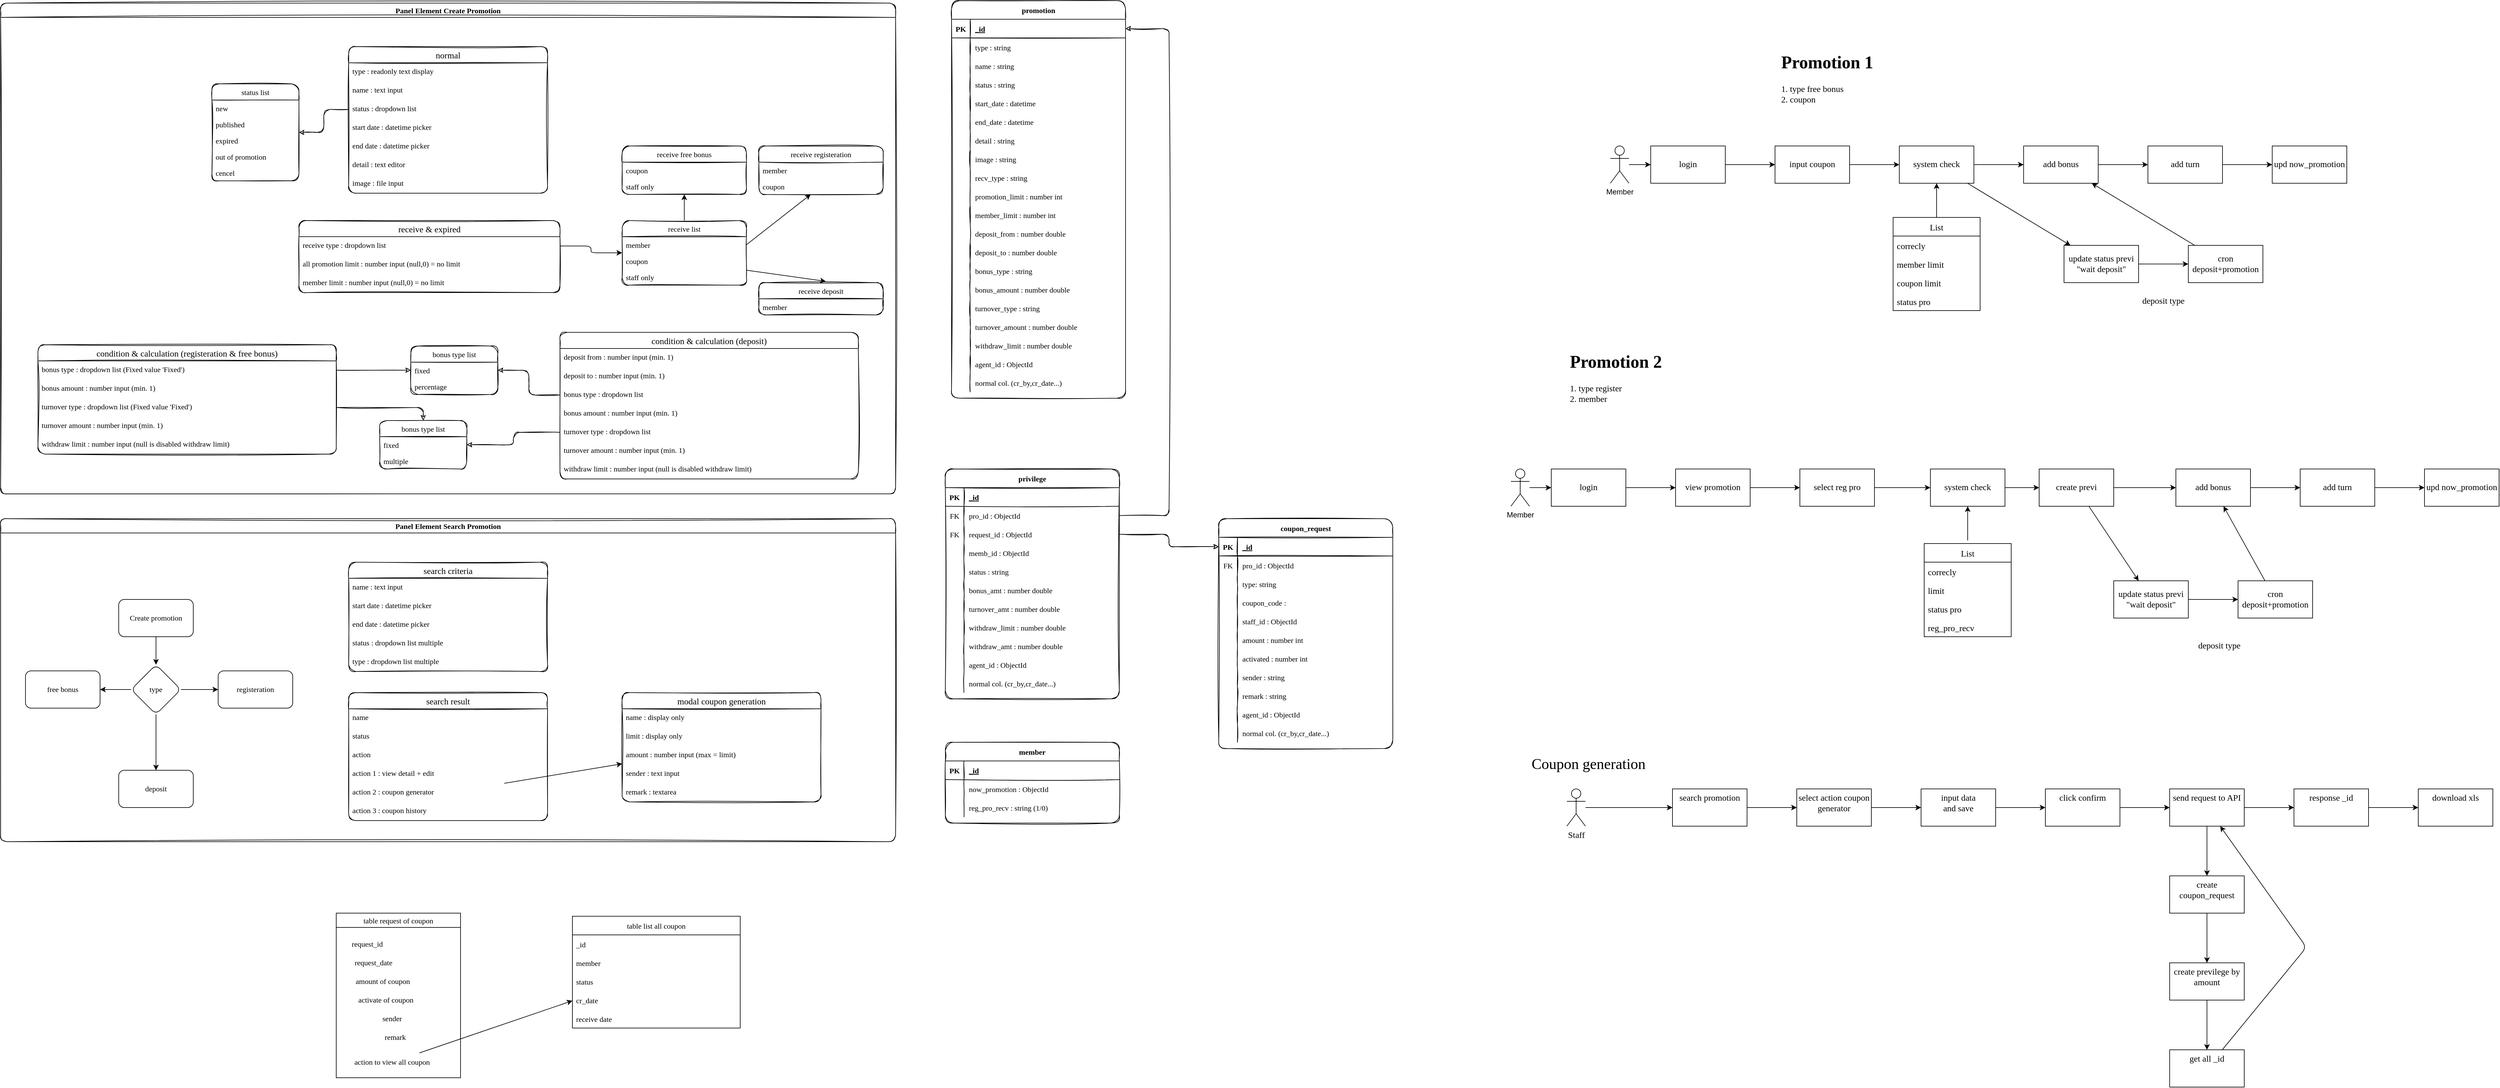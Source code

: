 <mxfile>
    <diagram id="lWT-PNTTtKzgc7LFW3zJ" name="create promotion">
        <mxGraphModel dx="1579" dy="893" grid="1" gridSize="10" guides="1" tooltips="1" connect="1" arrows="1" fold="1" page="0" pageScale="1" pageWidth="850" pageHeight="1100" background="none" math="0" shadow="0">
            <root>
                <mxCell id="0"/>
                <mxCell id="1" parent="0"/>
                <mxCell id="41" value="status list" style="swimlane;fontStyle=0;childLayout=stackLayout;horizontal=1;startSize=26;fillColor=none;horizontalStack=0;resizeParent=1;resizeParentMax=0;resizeLast=0;collapsible=1;marginBottom=0;rounded=1;shadow=0;glass=0;sketch=1;fontFamily=Fira Code;" parent="1" vertex="1">
                    <mxGeometry x="-300" y="-140" width="140" height="156" as="geometry"/>
                </mxCell>
                <mxCell id="43" value="new" style="text;strokeColor=none;fillColor=none;align=left;verticalAlign=top;spacingLeft=4;spacingRight=4;overflow=hidden;rotatable=0;points=[[0,0.5],[1,0.5]];portConstraint=eastwest;rounded=1;shadow=0;glass=0;sketch=1;fontFamily=Fira Code;" parent="41" vertex="1">
                    <mxGeometry y="26" width="140" height="26" as="geometry"/>
                </mxCell>
                <mxCell id="45" value="published" style="text;strokeColor=none;fillColor=none;align=left;verticalAlign=top;spacingLeft=4;spacingRight=4;overflow=hidden;rotatable=0;points=[[0,0.5],[1,0.5]];portConstraint=eastwest;rounded=1;shadow=0;glass=0;sketch=1;fontFamily=Fira Code;" parent="41" vertex="1">
                    <mxGeometry y="52" width="140" height="26" as="geometry"/>
                </mxCell>
                <mxCell id="46" value="expired" style="text;strokeColor=none;fillColor=none;align=left;verticalAlign=top;spacingLeft=4;spacingRight=4;overflow=hidden;rotatable=0;points=[[0,0.5],[1,0.5]];portConstraint=eastwest;rounded=1;shadow=0;glass=0;sketch=1;fontFamily=Fira Code;" parent="41" vertex="1">
                    <mxGeometry y="78" width="140" height="26" as="geometry"/>
                </mxCell>
                <mxCell id="47" value="out of promotion" style="text;strokeColor=none;fillColor=none;align=left;verticalAlign=top;spacingLeft=4;spacingRight=4;overflow=hidden;rotatable=0;points=[[0,0.5],[1,0.5]];portConstraint=eastwest;rounded=1;shadow=0;glass=0;sketch=1;fontFamily=Fira Code;" parent="41" vertex="1">
                    <mxGeometry y="104" width="140" height="26" as="geometry"/>
                </mxCell>
                <mxCell id="48" value="cencel" style="text;strokeColor=none;fillColor=none;align=left;verticalAlign=top;spacingLeft=4;spacingRight=4;overflow=hidden;rotatable=0;points=[[0,0.5],[1,0.5]];portConstraint=eastwest;rounded=1;shadow=0;glass=0;sketch=1;fontFamily=Fira Code;" parent="41" vertex="1">
                    <mxGeometry y="130" width="140" height="26" as="geometry"/>
                </mxCell>
                <mxCell id="49" style="edgeStyle=orthogonalEdgeStyle;sketch=1;html=1;fontFamily=Fira Code;" parent="1" source="37" target="41" edge="1">
                    <mxGeometry relative="1" as="geometry"/>
                </mxCell>
                <mxCell id="69" value="condition &amp; calculation (registeration &amp; free bonus)" style="swimlane;fontStyle=0;childLayout=stackLayout;horizontal=1;startSize=26;horizontalStack=0;resizeParent=1;resizeParentMax=0;resizeLast=0;collapsible=1;marginBottom=0;align=center;fontSize=14;rounded=1;shadow=0;glass=0;sketch=1;fontFamily=Fira Code;" parent="1" vertex="1">
                    <mxGeometry x="-580" y="280" width="480" height="176" as="geometry"/>
                </mxCell>
                <mxCell id="70" value="bonus type : dropdown list (Fixed value 'Fixed')" style="text;strokeColor=none;fillColor=none;spacingLeft=4;spacingRight=4;overflow=hidden;rotatable=0;points=[[0,0.5],[1,0.5]];portConstraint=eastwest;fontSize=12;rounded=1;shadow=0;glass=0;sketch=1;fontFamily=Fira Code;" parent="69" vertex="1">
                    <mxGeometry y="26" width="480" height="30" as="geometry"/>
                </mxCell>
                <mxCell id="71" value="bonus amount : number input (min. 1)" style="text;strokeColor=none;fillColor=none;spacingLeft=4;spacingRight=4;overflow=hidden;rotatable=0;points=[[0,0.5],[1,0.5]];portConstraint=eastwest;fontSize=12;rounded=1;shadow=0;glass=0;sketch=1;fontFamily=Fira Code;" parent="69" vertex="1">
                    <mxGeometry y="56" width="480" height="30" as="geometry"/>
                </mxCell>
                <mxCell id="73" value="turnover type : dropdown list (Fixed value 'Fixed')" style="text;strokeColor=none;fillColor=none;spacingLeft=4;spacingRight=4;overflow=hidden;rotatable=0;points=[[0,0.5],[1,0.5]];portConstraint=eastwest;fontSize=12;rounded=1;shadow=0;glass=0;sketch=1;fontFamily=Fira Code;" parent="69" vertex="1">
                    <mxGeometry y="86" width="480" height="30" as="geometry"/>
                </mxCell>
                <mxCell id="74" value="turnover amount : number input (min. 1)" style="text;strokeColor=none;fillColor=none;spacingLeft=4;spacingRight=4;overflow=hidden;rotatable=0;points=[[0,0.5],[1,0.5]];portConstraint=eastwest;fontSize=12;rounded=1;shadow=0;glass=0;sketch=1;fontFamily=Fira Code;" parent="69" vertex="1">
                    <mxGeometry y="116" width="480" height="30" as="geometry"/>
                </mxCell>
                <mxCell id="75" value="withdraw limit : number input (null is disabled withdraw limit)" style="text;strokeColor=none;fillColor=none;spacingLeft=4;spacingRight=4;overflow=hidden;rotatable=0;points=[[0,0.5],[1,0.5]];portConstraint=eastwest;fontSize=12;rounded=1;shadow=0;glass=0;sketch=1;fontFamily=Fira Code;" parent="69" vertex="1">
                    <mxGeometry y="146" width="480" height="30" as="geometry"/>
                </mxCell>
                <mxCell id="76" value="condition &amp; calculation (deposit)" style="swimlane;fontStyle=0;childLayout=stackLayout;horizontal=1;startSize=26;horizontalStack=0;resizeParent=1;resizeParentMax=0;resizeLast=0;collapsible=1;marginBottom=0;align=center;fontSize=14;rounded=1;shadow=0;glass=0;sketch=1;fontFamily=Fira Code;" parent="1" vertex="1">
                    <mxGeometry x="260" y="260" width="480" height="236" as="geometry"/>
                </mxCell>
                <mxCell id="83" value="deposit from : number input (min. 1)" style="text;strokeColor=none;fillColor=none;spacingLeft=4;spacingRight=4;overflow=hidden;rotatable=0;points=[[0,0.5],[1,0.5]];portConstraint=eastwest;fontSize=12;rounded=1;shadow=0;glass=0;sketch=1;fontFamily=Fira Code;" parent="76" vertex="1">
                    <mxGeometry y="26" width="480" height="30" as="geometry"/>
                </mxCell>
                <mxCell id="84" value="deposit to : number input (min. 1)" style="text;strokeColor=none;fillColor=none;spacingLeft=4;spacingRight=4;overflow=hidden;rotatable=0;points=[[0,0.5],[1,0.5]];portConstraint=eastwest;fontSize=12;rounded=1;shadow=0;glass=0;sketch=1;fontFamily=Fira Code;" parent="76" vertex="1">
                    <mxGeometry y="56" width="480" height="30" as="geometry"/>
                </mxCell>
                <mxCell id="77" value="bonus type : dropdown list" style="text;strokeColor=none;fillColor=none;spacingLeft=4;spacingRight=4;overflow=hidden;rotatable=0;points=[[0,0.5],[1,0.5]];portConstraint=eastwest;fontSize=12;rounded=1;shadow=0;glass=0;sketch=1;fontFamily=Fira Code;" parent="76" vertex="1">
                    <mxGeometry y="86" width="480" height="30" as="geometry"/>
                </mxCell>
                <mxCell id="78" value="bonus amount : number input (min. 1)" style="text;strokeColor=none;fillColor=none;spacingLeft=4;spacingRight=4;overflow=hidden;rotatable=0;points=[[0,0.5],[1,0.5]];portConstraint=eastwest;fontSize=12;rounded=1;shadow=0;glass=0;sketch=1;fontFamily=Fira Code;" parent="76" vertex="1">
                    <mxGeometry y="116" width="480" height="30" as="geometry"/>
                </mxCell>
                <mxCell id="79" value="turnover type : dropdown list" style="text;strokeColor=none;fillColor=none;spacingLeft=4;spacingRight=4;overflow=hidden;rotatable=0;points=[[0,0.5],[1,0.5]];portConstraint=eastwest;fontSize=12;rounded=1;shadow=0;glass=0;sketch=1;fontFamily=Fira Code;" parent="76" vertex="1">
                    <mxGeometry y="146" width="480" height="30" as="geometry"/>
                </mxCell>
                <mxCell id="80" value="turnover amount : number input (min. 1)" style="text;strokeColor=none;fillColor=none;spacingLeft=4;spacingRight=4;overflow=hidden;rotatable=0;points=[[0,0.5],[1,0.5]];portConstraint=eastwest;fontSize=12;rounded=1;shadow=0;glass=0;sketch=1;fontFamily=Fira Code;" parent="76" vertex="1">
                    <mxGeometry y="176" width="480" height="30" as="geometry"/>
                </mxCell>
                <mxCell id="81" value="withdraw limit : number input (null is disabled withdraw limit)" style="text;strokeColor=none;fillColor=none;spacingLeft=4;spacingRight=4;overflow=hidden;rotatable=0;points=[[0,0.5],[1,0.5]];portConstraint=eastwest;fontSize=12;rounded=1;shadow=0;glass=0;sketch=1;fontFamily=Fira Code;" parent="76" vertex="1">
                    <mxGeometry y="206" width="480" height="30" as="geometry"/>
                </mxCell>
                <mxCell id="85" value="bonus type list" style="swimlane;fontStyle=0;childLayout=stackLayout;horizontal=1;startSize=26;fillColor=none;horizontalStack=0;resizeParent=1;resizeParentMax=0;resizeLast=0;collapsible=1;marginBottom=0;rounded=1;shadow=0;glass=0;sketch=1;fontFamily=Fira Code;" parent="1" vertex="1">
                    <mxGeometry x="20" y="282" width="140" height="78" as="geometry"/>
                </mxCell>
                <mxCell id="86" value="fixed" style="text;strokeColor=none;fillColor=none;align=left;verticalAlign=top;spacingLeft=4;spacingRight=4;overflow=hidden;rotatable=0;points=[[0,0.5],[1,0.5]];portConstraint=eastwest;rounded=1;shadow=0;glass=0;sketch=1;fontFamily=Fira Code;" parent="85" vertex="1">
                    <mxGeometry y="26" width="140" height="26" as="geometry"/>
                </mxCell>
                <mxCell id="87" value="percentage" style="text;strokeColor=none;fillColor=none;align=left;verticalAlign=top;spacingLeft=4;spacingRight=4;overflow=hidden;rotatable=0;points=[[0,0.5],[1,0.5]];portConstraint=eastwest;rounded=1;shadow=0;glass=0;sketch=1;fontFamily=Fira Code;" parent="85" vertex="1">
                    <mxGeometry y="52" width="140" height="26" as="geometry"/>
                </mxCell>
                <mxCell id="92" value="bonus type list" style="swimlane;fontStyle=0;childLayout=stackLayout;horizontal=1;startSize=26;fillColor=none;horizontalStack=0;resizeParent=1;resizeParentMax=0;resizeLast=0;collapsible=1;marginBottom=0;rounded=1;shadow=0;glass=0;sketch=1;fontFamily=Fira Code;" parent="1" vertex="1">
                    <mxGeometry x="-30" y="402" width="140" height="78" as="geometry"/>
                </mxCell>
                <mxCell id="93" value="fixed" style="text;strokeColor=none;fillColor=none;align=left;verticalAlign=top;spacingLeft=4;spacingRight=4;overflow=hidden;rotatable=0;points=[[0,0.5],[1,0.5]];portConstraint=eastwest;rounded=1;shadow=0;glass=0;sketch=1;fontFamily=Fira Code;" parent="92" vertex="1">
                    <mxGeometry y="26" width="140" height="26" as="geometry"/>
                </mxCell>
                <mxCell id="94" value="multiple" style="text;strokeColor=none;fillColor=none;align=left;verticalAlign=top;spacingLeft=4;spacingRight=4;overflow=hidden;rotatable=0;points=[[0,0.5],[1,0.5]];portConstraint=eastwest;rounded=1;shadow=0;glass=0;sketch=1;fontFamily=Fira Code;" parent="92" vertex="1">
                    <mxGeometry y="52" width="140" height="26" as="geometry"/>
                </mxCell>
                <mxCell id="95" style="edgeStyle=orthogonalEdgeStyle;sketch=1;html=1;fontFamily=Fira Code;" parent="1" source="70" target="85" edge="1">
                    <mxGeometry relative="1" as="geometry"/>
                </mxCell>
                <mxCell id="96" style="edgeStyle=orthogonalEdgeStyle;sketch=1;html=1;fontFamily=Fira Code;" parent="1" source="77" target="85" edge="1">
                    <mxGeometry relative="1" as="geometry"/>
                </mxCell>
                <mxCell id="97" style="edgeStyle=orthogonalEdgeStyle;sketch=1;html=1;fontFamily=Fira Code;" parent="1" source="79" target="92" edge="1">
                    <mxGeometry relative="1" as="geometry"/>
                </mxCell>
                <mxCell id="98" style="edgeStyle=orthogonalEdgeStyle;sketch=1;html=1;fontFamily=Fira Code;" parent="1" source="73" target="92" edge="1">
                    <mxGeometry relative="1" as="geometry"/>
                </mxCell>
                <mxCell id="99" value="Panel Element Create Promotion" style="swimlane;rounded=1;shadow=0;glass=0;sketch=1;fontFamily=Fira Code;" parent="1" vertex="1">
                    <mxGeometry x="-640" y="-270" width="1440" height="790" as="geometry"/>
                </mxCell>
                <mxCell id="19" value="normal" style="swimlane;fontStyle=0;childLayout=stackLayout;horizontal=1;startSize=26;horizontalStack=0;resizeParent=1;resizeParentMax=0;resizeLast=0;collapsible=1;marginBottom=0;align=center;fontSize=14;sketch=1;fontFamily=Fira Code;glass=0;shadow=0;rounded=1;" parent="99" vertex="1">
                    <mxGeometry x="560" y="70" width="320" height="236" as="geometry"/>
                </mxCell>
                <mxCell id="22" value="type : readonly text display" style="text;strokeColor=none;fillColor=none;spacingLeft=4;spacingRight=4;overflow=hidden;rotatable=0;points=[[0,0.5],[1,0.5]];portConstraint=eastwest;fontSize=12;sketch=1;fontFamily=Fira Code;" parent="19" vertex="1">
                    <mxGeometry y="26" width="320" height="30" as="geometry"/>
                </mxCell>
                <mxCell id="20" value="name : text input" style="text;strokeColor=none;fillColor=none;spacingLeft=4;spacingRight=4;overflow=hidden;rotatable=0;points=[[0,0.5],[1,0.5]];portConstraint=eastwest;fontSize=12;sketch=1;fontFamily=Fira Code;" parent="19" vertex="1">
                    <mxGeometry y="56" width="320" height="30" as="geometry"/>
                </mxCell>
                <mxCell id="37" value="status : dropdown list" style="text;strokeColor=none;fillColor=none;spacingLeft=4;spacingRight=4;overflow=hidden;rotatable=0;points=[[0,0.5],[1,0.5]];portConstraint=eastwest;fontSize=12;sketch=1;fontFamily=Fira Code;" parent="19" vertex="1">
                    <mxGeometry y="86" width="320" height="30" as="geometry"/>
                </mxCell>
                <mxCell id="50" value="start date : datetime picker" style="text;strokeColor=none;fillColor=none;spacingLeft=4;spacingRight=4;overflow=hidden;rotatable=0;points=[[0,0.5],[1,0.5]];portConstraint=eastwest;fontSize=12;sketch=1;fontFamily=Fira Code;" parent="19" vertex="1">
                    <mxGeometry y="116" width="320" height="30" as="geometry"/>
                </mxCell>
                <mxCell id="51" value="end date : datetime picker" style="text;strokeColor=none;fillColor=none;spacingLeft=4;spacingRight=4;overflow=hidden;rotatable=0;points=[[0,0.5],[1,0.5]];portConstraint=eastwest;fontSize=12;sketch=1;fontFamily=Fira Code;" parent="19" vertex="1">
                    <mxGeometry y="146" width="320" height="30" as="geometry"/>
                </mxCell>
                <mxCell id="21" value="detail : text editor" style="text;strokeColor=none;fillColor=none;spacingLeft=4;spacingRight=4;overflow=hidden;rotatable=0;points=[[0,0.5],[1,0.5]];portConstraint=eastwest;fontSize=12;sketch=1;fontFamily=Fira Code;" parent="19" vertex="1">
                    <mxGeometry y="176" width="320" height="30" as="geometry"/>
                </mxCell>
                <mxCell id="52" value="image : file input" style="text;strokeColor=none;fillColor=none;spacingLeft=4;spacingRight=4;overflow=hidden;rotatable=0;points=[[0,0.5],[1,0.5]];portConstraint=eastwest;fontSize=12;sketch=1;fontFamily=Fira Code;" parent="19" vertex="1">
                    <mxGeometry y="206" width="320" height="30" as="geometry"/>
                </mxCell>
                <mxCell id="64" value="receive &amp; expired" style="swimlane;fontStyle=0;childLayout=stackLayout;horizontal=1;startSize=26;horizontalStack=0;resizeParent=1;resizeParentMax=0;resizeLast=0;collapsible=1;marginBottom=0;align=center;fontSize=14;rounded=1;shadow=0;glass=0;sketch=1;fontFamily=Fira Code;" parent="99" vertex="1">
                    <mxGeometry x="480" y="350" width="420" height="116" as="geometry"/>
                </mxCell>
                <mxCell id="67" value="receive type : dropdown list" style="text;strokeColor=none;fillColor=none;spacingLeft=4;spacingRight=4;overflow=hidden;rotatable=0;points=[[0,0.5],[1,0.5]];portConstraint=eastwest;fontSize=12;rounded=1;shadow=0;glass=0;sketch=1;fontFamily=Fira Code;" parent="64" vertex="1">
                    <mxGeometry y="26" width="420" height="30" as="geometry"/>
                </mxCell>
                <mxCell id="65" value="all promotion limit : number input (null,0) = no limit" style="text;strokeColor=none;fillColor=none;spacingLeft=4;spacingRight=4;overflow=hidden;rotatable=0;points=[[0,0.5],[1,0.5]];portConstraint=eastwest;fontSize=12;rounded=1;shadow=0;glass=0;sketch=1;fontFamily=Fira Code;" parent="64" vertex="1">
                    <mxGeometry y="56" width="420" height="30" as="geometry"/>
                </mxCell>
                <mxCell id="66" value="member limit : number input (null,0) = no limit" style="text;strokeColor=none;fillColor=none;spacingLeft=4;spacingRight=4;overflow=hidden;rotatable=0;points=[[0,0.5],[1,0.5]];portConstraint=eastwest;fontSize=12;rounded=1;shadow=0;glass=0;sketch=1;fontFamily=Fira Code;" parent="64" vertex="1">
                    <mxGeometry y="86" width="420" height="30" as="geometry"/>
                </mxCell>
                <mxCell id="493" style="edgeStyle=none;html=1;" edge="1" parent="99" source="322" target="489">
                    <mxGeometry relative="1" as="geometry"/>
                </mxCell>
                <mxCell id="322" value="receive list" style="swimlane;fontStyle=0;childLayout=stackLayout;horizontal=1;startSize=26;fillColor=none;horizontalStack=0;resizeParent=1;resizeParentMax=0;resizeLast=0;collapsible=1;marginBottom=0;rounded=1;shadow=0;glass=0;sketch=1;fontFamily=Fira Code;" parent="99" vertex="1">
                    <mxGeometry x="1000" y="350" width="200" height="104" as="geometry"/>
                </mxCell>
                <mxCell id="323" value="member" style="text;strokeColor=none;fillColor=none;align=left;verticalAlign=top;spacingLeft=4;spacingRight=4;overflow=hidden;rotatable=0;points=[[0,0.5],[1,0.5]];portConstraint=eastwest;rounded=1;shadow=0;glass=0;sketch=1;fontFamily=Fira Code;" parent="322" vertex="1">
                    <mxGeometry y="26" width="200" height="26" as="geometry"/>
                </mxCell>
                <mxCell id="328" value="coupon" style="text;strokeColor=none;fillColor=none;align=left;verticalAlign=top;spacingLeft=4;spacingRight=4;overflow=hidden;rotatable=0;points=[[0,0.5],[1,0.5]];portConstraint=eastwest;rounded=1;shadow=0;glass=0;sketch=1;fontFamily=Fira Code;" parent="322" vertex="1">
                    <mxGeometry y="52" width="200" height="26" as="geometry"/>
                </mxCell>
                <mxCell id="329" value="staff only" style="text;strokeColor=none;fillColor=none;align=left;verticalAlign=top;spacingLeft=4;spacingRight=4;overflow=hidden;rotatable=0;points=[[0,0.5],[1,0.5]];portConstraint=eastwest;rounded=1;shadow=0;glass=0;sketch=1;fontFamily=Fira Code;" parent="322" vertex="1">
                    <mxGeometry y="78" width="200" height="26" as="geometry"/>
                </mxCell>
                <mxCell id="330" style="edgeStyle=orthogonalEdgeStyle;html=1;" parent="99" source="67" target="322" edge="1">
                    <mxGeometry relative="1" as="geometry"/>
                </mxCell>
                <mxCell id="482" value="receive deposit" style="swimlane;fontStyle=0;childLayout=stackLayout;horizontal=1;startSize=26;fillColor=none;horizontalStack=0;resizeParent=1;resizeParentMax=0;resizeLast=0;collapsible=1;marginBottom=0;rounded=1;shadow=0;glass=0;sketch=1;fontFamily=Fira Code;" vertex="1" parent="99">
                    <mxGeometry x="1220" y="450" width="200" height="52" as="geometry"/>
                </mxCell>
                <mxCell id="483" value="member" style="text;strokeColor=none;fillColor=none;align=left;verticalAlign=top;spacingLeft=4;spacingRight=4;overflow=hidden;rotatable=0;points=[[0,0.5],[1,0.5]];portConstraint=eastwest;rounded=1;shadow=0;glass=0;sketch=1;fontFamily=Fira Code;" vertex="1" parent="482">
                    <mxGeometry y="26" width="200" height="26" as="geometry"/>
                </mxCell>
                <mxCell id="486" value="receive free bonus" style="swimlane;fontStyle=0;childLayout=stackLayout;horizontal=1;startSize=26;fillColor=none;horizontalStack=0;resizeParent=1;resizeParentMax=0;resizeLast=0;collapsible=1;marginBottom=0;rounded=1;shadow=0;glass=0;sketch=1;fontFamily=Fira Code;" vertex="1" parent="99">
                    <mxGeometry x="1000" y="230" width="200" height="78" as="geometry"/>
                </mxCell>
                <mxCell id="488" value="coupon" style="text;strokeColor=none;fillColor=none;align=left;verticalAlign=top;spacingLeft=4;spacingRight=4;overflow=hidden;rotatable=0;points=[[0,0.5],[1,0.5]];portConstraint=eastwest;rounded=1;shadow=0;glass=0;sketch=1;fontFamily=Fira Code;" vertex="1" parent="486">
                    <mxGeometry y="26" width="200" height="26" as="geometry"/>
                </mxCell>
                <mxCell id="489" value="staff only" style="text;strokeColor=none;fillColor=none;align=left;verticalAlign=top;spacingLeft=4;spacingRight=4;overflow=hidden;rotatable=0;points=[[0,0.5],[1,0.5]];portConstraint=eastwest;rounded=1;shadow=0;glass=0;sketch=1;fontFamily=Fira Code;" vertex="1" parent="486">
                    <mxGeometry y="52" width="200" height="26" as="geometry"/>
                </mxCell>
                <mxCell id="490" value="receive registeration" style="swimlane;fontStyle=0;childLayout=stackLayout;horizontal=1;startSize=26;fillColor=none;horizontalStack=0;resizeParent=1;resizeParentMax=0;resizeLast=0;collapsible=1;marginBottom=0;rounded=1;shadow=0;glass=0;sketch=1;fontFamily=Fira Code;" vertex="1" parent="99">
                    <mxGeometry x="1220" y="230" width="200" height="78" as="geometry"/>
                </mxCell>
                <mxCell id="491" value="member" style="text;strokeColor=none;fillColor=none;align=left;verticalAlign=top;spacingLeft=4;spacingRight=4;overflow=hidden;rotatable=0;points=[[0,0.5],[1,0.5]];portConstraint=eastwest;rounded=1;shadow=0;glass=0;sketch=1;fontFamily=Fira Code;" vertex="1" parent="490">
                    <mxGeometry y="26" width="200" height="26" as="geometry"/>
                </mxCell>
                <mxCell id="492" value="coupon" style="text;strokeColor=none;fillColor=none;align=left;verticalAlign=top;spacingLeft=4;spacingRight=4;overflow=hidden;rotatable=0;points=[[0,0.5],[1,0.5]];portConstraint=eastwest;rounded=1;shadow=0;glass=0;sketch=1;fontFamily=Fira Code;" vertex="1" parent="490">
                    <mxGeometry y="52" width="200" height="26" as="geometry"/>
                </mxCell>
                <mxCell id="494" style="edgeStyle=none;html=1;exitX=1;exitY=0.5;exitDx=0;exitDy=0;" edge="1" parent="99" source="323" target="492">
                    <mxGeometry relative="1" as="geometry"/>
                </mxCell>
                <mxCell id="495" style="edgeStyle=none;html=1;entryX=0.538;entryY=-0.041;entryDx=0;entryDy=0;entryPerimeter=0;" edge="1" parent="99" target="482">
                    <mxGeometry relative="1" as="geometry">
                        <mxPoint x="1200" y="430" as="sourcePoint"/>
                    </mxGeometry>
                </mxCell>
                <mxCell id="100" value="promotion" style="shape=table;startSize=30;container=1;collapsible=1;childLayout=tableLayout;fixedRows=1;rowLines=0;fontStyle=1;align=center;resizeLast=1;rounded=1;shadow=0;glass=0;sketch=1;fontFamily=Fira Code;" parent="1" vertex="1">
                    <mxGeometry x="890" y="-274" width="280" height="640" as="geometry"/>
                </mxCell>
                <mxCell id="101" value="" style="shape=partialRectangle;collapsible=0;dropTarget=0;pointerEvents=0;fillColor=none;top=0;left=0;bottom=1;right=0;points=[[0,0.5],[1,0.5]];portConstraint=eastwest;rounded=1;shadow=0;glass=0;sketch=1;fontFamily=Fira Code;" parent="100" vertex="1">
                    <mxGeometry y="30" width="280" height="30" as="geometry"/>
                </mxCell>
                <mxCell id="102" value="PK" style="shape=partialRectangle;connectable=0;fillColor=none;top=0;left=0;bottom=0;right=0;fontStyle=1;overflow=hidden;rounded=1;shadow=0;glass=0;sketch=1;fontFamily=Fira Code;" parent="101" vertex="1">
                    <mxGeometry width="30" height="30" as="geometry">
                        <mxRectangle width="30" height="30" as="alternateBounds"/>
                    </mxGeometry>
                </mxCell>
                <mxCell id="103" value="_id" style="shape=partialRectangle;connectable=0;fillColor=none;top=0;left=0;bottom=0;right=0;align=left;spacingLeft=6;fontStyle=5;overflow=hidden;rounded=1;shadow=0;glass=0;sketch=1;fontFamily=Fira Code;" parent="101" vertex="1">
                    <mxGeometry x="30" width="250" height="30" as="geometry">
                        <mxRectangle width="250" height="30" as="alternateBounds"/>
                    </mxGeometry>
                </mxCell>
                <mxCell id="104" value="" style="shape=partialRectangle;collapsible=0;dropTarget=0;pointerEvents=0;fillColor=none;top=0;left=0;bottom=0;right=0;points=[[0,0.5],[1,0.5]];portConstraint=eastwest;rounded=1;shadow=0;glass=0;sketch=1;fontFamily=Fira Code;" parent="100" vertex="1">
                    <mxGeometry y="60" width="280" height="30" as="geometry"/>
                </mxCell>
                <mxCell id="105" value="" style="shape=partialRectangle;connectable=0;fillColor=none;top=0;left=0;bottom=0;right=0;editable=1;overflow=hidden;rounded=1;shadow=0;glass=0;sketch=1;fontFamily=Fira Code;" parent="104" vertex="1">
                    <mxGeometry width="30" height="30" as="geometry">
                        <mxRectangle width="30" height="30" as="alternateBounds"/>
                    </mxGeometry>
                </mxCell>
                <mxCell id="106" value="type : string" style="shape=partialRectangle;connectable=0;fillColor=none;top=0;left=0;bottom=0;right=0;align=left;spacingLeft=6;overflow=hidden;rounded=1;shadow=0;glass=0;sketch=1;fontFamily=Fira Code;" parent="104" vertex="1">
                    <mxGeometry x="30" width="250" height="30" as="geometry">
                        <mxRectangle width="250" height="30" as="alternateBounds"/>
                    </mxGeometry>
                </mxCell>
                <mxCell id="113" value="" style="shape=partialRectangle;collapsible=0;dropTarget=0;pointerEvents=0;fillColor=none;top=0;left=0;bottom=0;right=0;points=[[0,0.5],[1,0.5]];portConstraint=eastwest;rounded=1;shadow=0;glass=0;sketch=1;fontFamily=Fira Code;" parent="100" vertex="1">
                    <mxGeometry y="90" width="280" height="30" as="geometry"/>
                </mxCell>
                <mxCell id="114" value="" style="shape=partialRectangle;connectable=0;fillColor=none;top=0;left=0;bottom=0;right=0;editable=1;overflow=hidden;rounded=1;shadow=0;glass=0;sketch=1;fontFamily=Fira Code;" parent="113" vertex="1">
                    <mxGeometry width="30" height="30" as="geometry">
                        <mxRectangle width="30" height="30" as="alternateBounds"/>
                    </mxGeometry>
                </mxCell>
                <mxCell id="115" value="name : string" style="shape=partialRectangle;connectable=0;fillColor=none;top=0;left=0;bottom=0;right=0;align=left;spacingLeft=6;overflow=hidden;rounded=1;shadow=0;glass=0;sketch=1;fontFamily=Fira Code;" parent="113" vertex="1">
                    <mxGeometry x="30" width="250" height="30" as="geometry">
                        <mxRectangle width="250" height="30" as="alternateBounds"/>
                    </mxGeometry>
                </mxCell>
                <mxCell id="107" value="" style="shape=partialRectangle;collapsible=0;dropTarget=0;pointerEvents=0;fillColor=none;top=0;left=0;bottom=0;right=0;points=[[0,0.5],[1,0.5]];portConstraint=eastwest;rounded=1;shadow=0;glass=0;sketch=1;fontFamily=Fira Code;" parent="100" vertex="1">
                    <mxGeometry y="120" width="280" height="30" as="geometry"/>
                </mxCell>
                <mxCell id="108" value="" style="shape=partialRectangle;connectable=0;fillColor=none;top=0;left=0;bottom=0;right=0;editable=1;overflow=hidden;rounded=1;shadow=0;glass=0;sketch=1;fontFamily=Fira Code;" parent="107" vertex="1">
                    <mxGeometry width="30" height="30" as="geometry">
                        <mxRectangle width="30" height="30" as="alternateBounds"/>
                    </mxGeometry>
                </mxCell>
                <mxCell id="109" value="status : string" style="shape=partialRectangle;connectable=0;fillColor=none;top=0;left=0;bottom=0;right=0;align=left;spacingLeft=6;overflow=hidden;rounded=1;shadow=0;glass=0;sketch=1;fontFamily=Fira Code;" parent="107" vertex="1">
                    <mxGeometry x="30" width="250" height="30" as="geometry">
                        <mxRectangle width="250" height="30" as="alternateBounds"/>
                    </mxGeometry>
                </mxCell>
                <mxCell id="110" value="" style="shape=partialRectangle;collapsible=0;dropTarget=0;pointerEvents=0;fillColor=none;top=0;left=0;bottom=0;right=0;points=[[0,0.5],[1,0.5]];portConstraint=eastwest;rounded=1;shadow=0;glass=0;sketch=1;fontFamily=Fira Code;" parent="100" vertex="1">
                    <mxGeometry y="150" width="280" height="30" as="geometry"/>
                </mxCell>
                <mxCell id="111" value="" style="shape=partialRectangle;connectable=0;fillColor=none;top=0;left=0;bottom=0;right=0;editable=1;overflow=hidden;rounded=1;shadow=0;glass=0;sketch=1;fontFamily=Fira Code;" parent="110" vertex="1">
                    <mxGeometry width="30" height="30" as="geometry">
                        <mxRectangle width="30" height="30" as="alternateBounds"/>
                    </mxGeometry>
                </mxCell>
                <mxCell id="112" value="start_date : datetime" style="shape=partialRectangle;connectable=0;fillColor=none;top=0;left=0;bottom=0;right=0;align=left;spacingLeft=6;overflow=hidden;rounded=1;shadow=0;glass=0;sketch=1;fontFamily=Fira Code;" parent="110" vertex="1">
                    <mxGeometry x="30" width="250" height="30" as="geometry">
                        <mxRectangle width="250" height="30" as="alternateBounds"/>
                    </mxGeometry>
                </mxCell>
                <mxCell id="116" value="" style="shape=partialRectangle;collapsible=0;dropTarget=0;pointerEvents=0;fillColor=none;top=0;left=0;bottom=0;right=0;points=[[0,0.5],[1,0.5]];portConstraint=eastwest;rounded=1;shadow=0;glass=0;sketch=1;fontFamily=Fira Code;" parent="100" vertex="1">
                    <mxGeometry y="180" width="280" height="30" as="geometry"/>
                </mxCell>
                <mxCell id="117" value="" style="shape=partialRectangle;connectable=0;fillColor=none;top=0;left=0;bottom=0;right=0;editable=1;overflow=hidden;rounded=1;shadow=0;glass=0;sketch=1;fontFamily=Fira Code;" parent="116" vertex="1">
                    <mxGeometry width="30" height="30" as="geometry">
                        <mxRectangle width="30" height="30" as="alternateBounds"/>
                    </mxGeometry>
                </mxCell>
                <mxCell id="118" value="end_date : datetime" style="shape=partialRectangle;connectable=0;fillColor=none;top=0;left=0;bottom=0;right=0;align=left;spacingLeft=6;overflow=hidden;rounded=1;shadow=0;glass=0;sketch=1;fontFamily=Fira Code;" parent="116" vertex="1">
                    <mxGeometry x="30" width="250" height="30" as="geometry">
                        <mxRectangle width="250" height="30" as="alternateBounds"/>
                    </mxGeometry>
                </mxCell>
                <mxCell id="138" value="" style="shape=partialRectangle;collapsible=0;dropTarget=0;pointerEvents=0;fillColor=none;top=0;left=0;bottom=0;right=0;points=[[0,0.5],[1,0.5]];portConstraint=eastwest;rounded=1;shadow=0;glass=0;sketch=1;fontFamily=Fira Code;" parent="100" vertex="1">
                    <mxGeometry y="210" width="280" height="30" as="geometry"/>
                </mxCell>
                <mxCell id="139" value="" style="shape=partialRectangle;connectable=0;fillColor=none;top=0;left=0;bottom=0;right=0;editable=1;overflow=hidden;rounded=1;shadow=0;glass=0;sketch=1;fontFamily=Fira Code;" parent="138" vertex="1">
                    <mxGeometry width="30" height="30" as="geometry">
                        <mxRectangle width="30" height="30" as="alternateBounds"/>
                    </mxGeometry>
                </mxCell>
                <mxCell id="140" value="detail : string" style="shape=partialRectangle;connectable=0;fillColor=none;top=0;left=0;bottom=0;right=0;align=left;spacingLeft=6;overflow=hidden;rounded=1;shadow=0;glass=0;sketch=1;fontFamily=Fira Code;" parent="138" vertex="1">
                    <mxGeometry x="30" width="250" height="30" as="geometry">
                        <mxRectangle width="250" height="30" as="alternateBounds"/>
                    </mxGeometry>
                </mxCell>
                <mxCell id="147" value="" style="shape=partialRectangle;collapsible=0;dropTarget=0;pointerEvents=0;fillColor=none;top=0;left=0;bottom=0;right=0;points=[[0,0.5],[1,0.5]];portConstraint=eastwest;rounded=1;shadow=0;glass=0;sketch=1;fontFamily=Fira Code;" parent="100" vertex="1">
                    <mxGeometry y="240" width="280" height="30" as="geometry"/>
                </mxCell>
                <mxCell id="148" value="" style="shape=partialRectangle;connectable=0;fillColor=none;top=0;left=0;bottom=0;right=0;editable=1;overflow=hidden;rounded=1;shadow=0;glass=0;sketch=1;fontFamily=Fira Code;" parent="147" vertex="1">
                    <mxGeometry width="30" height="30" as="geometry">
                        <mxRectangle width="30" height="30" as="alternateBounds"/>
                    </mxGeometry>
                </mxCell>
                <mxCell id="149" value="image : string" style="shape=partialRectangle;connectable=0;fillColor=none;top=0;left=0;bottom=0;right=0;align=left;spacingLeft=6;overflow=hidden;rounded=1;shadow=0;glass=0;sketch=1;fontFamily=Fira Code;" parent="147" vertex="1">
                    <mxGeometry x="30" width="250" height="30" as="geometry">
                        <mxRectangle width="250" height="30" as="alternateBounds"/>
                    </mxGeometry>
                </mxCell>
                <mxCell id="150" value="" style="shape=partialRectangle;collapsible=0;dropTarget=0;pointerEvents=0;fillColor=none;top=0;left=0;bottom=0;right=0;points=[[0,0.5],[1,0.5]];portConstraint=eastwest;rounded=1;shadow=0;glass=0;sketch=1;fontFamily=Fira Code;" parent="100" vertex="1">
                    <mxGeometry y="270" width="280" height="30" as="geometry"/>
                </mxCell>
                <mxCell id="151" value="" style="shape=partialRectangle;connectable=0;fillColor=none;top=0;left=0;bottom=0;right=0;editable=1;overflow=hidden;rounded=1;shadow=0;glass=0;sketch=1;fontFamily=Fira Code;" parent="150" vertex="1">
                    <mxGeometry width="30" height="30" as="geometry">
                        <mxRectangle width="30" height="30" as="alternateBounds"/>
                    </mxGeometry>
                </mxCell>
                <mxCell id="152" value="recv_type : string" style="shape=partialRectangle;connectable=0;fillColor=none;top=0;left=0;bottom=0;right=0;align=left;spacingLeft=6;overflow=hidden;rounded=1;shadow=0;glass=0;sketch=1;fontFamily=Fira Code;" parent="150" vertex="1">
                    <mxGeometry x="30" width="250" height="30" as="geometry">
                        <mxRectangle width="250" height="30" as="alternateBounds"/>
                    </mxGeometry>
                </mxCell>
                <mxCell id="157" value="" style="shape=partialRectangle;collapsible=0;dropTarget=0;pointerEvents=0;fillColor=none;top=0;left=0;bottom=0;right=0;points=[[0,0.5],[1,0.5]];portConstraint=eastwest;rounded=1;shadow=0;glass=0;sketch=1;fontFamily=Fira Code;" parent="100" vertex="1">
                    <mxGeometry y="300" width="280" height="30" as="geometry"/>
                </mxCell>
                <mxCell id="158" value="" style="shape=partialRectangle;connectable=0;fillColor=none;top=0;left=0;bottom=0;right=0;editable=1;overflow=hidden;rounded=1;shadow=0;glass=0;sketch=1;fontFamily=Fira Code;" parent="157" vertex="1">
                    <mxGeometry width="30" height="30" as="geometry">
                        <mxRectangle width="30" height="30" as="alternateBounds"/>
                    </mxGeometry>
                </mxCell>
                <mxCell id="159" value="promotion_limit : number int" style="shape=partialRectangle;connectable=0;fillColor=none;top=0;left=0;bottom=0;right=0;align=left;spacingLeft=6;overflow=hidden;rounded=1;shadow=0;glass=0;sketch=1;fontFamily=Fira Code;" parent="157" vertex="1">
                    <mxGeometry x="30" width="250" height="30" as="geometry">
                        <mxRectangle width="250" height="30" as="alternateBounds"/>
                    </mxGeometry>
                </mxCell>
                <mxCell id="160" value="" style="shape=partialRectangle;collapsible=0;dropTarget=0;pointerEvents=0;fillColor=none;top=0;left=0;bottom=0;right=0;points=[[0,0.5],[1,0.5]];portConstraint=eastwest;rounded=1;shadow=0;glass=0;sketch=1;fontFamily=Fira Code;" parent="100" vertex="1">
                    <mxGeometry y="330" width="280" height="30" as="geometry"/>
                </mxCell>
                <mxCell id="161" value="" style="shape=partialRectangle;connectable=0;fillColor=none;top=0;left=0;bottom=0;right=0;editable=1;overflow=hidden;rounded=1;shadow=0;glass=0;sketch=1;fontFamily=Fira Code;" parent="160" vertex="1">
                    <mxGeometry width="30" height="30" as="geometry">
                        <mxRectangle width="30" height="30" as="alternateBounds"/>
                    </mxGeometry>
                </mxCell>
                <mxCell id="162" value="member_limit : number int" style="shape=partialRectangle;connectable=0;fillColor=none;top=0;left=0;bottom=0;right=0;align=left;spacingLeft=6;overflow=hidden;rounded=1;shadow=0;glass=0;sketch=1;fontFamily=Fira Code;" parent="160" vertex="1">
                    <mxGeometry x="30" width="250" height="30" as="geometry">
                        <mxRectangle width="250" height="30" as="alternateBounds"/>
                    </mxGeometry>
                </mxCell>
                <mxCell id="163" value="" style="shape=partialRectangle;collapsible=0;dropTarget=0;pointerEvents=0;fillColor=none;top=0;left=0;bottom=0;right=0;points=[[0,0.5],[1,0.5]];portConstraint=eastwest;rounded=1;shadow=0;glass=0;sketch=1;fontFamily=Fira Code;" parent="100" vertex="1">
                    <mxGeometry y="360" width="280" height="30" as="geometry"/>
                </mxCell>
                <mxCell id="164" value="" style="shape=partialRectangle;connectable=0;fillColor=none;top=0;left=0;bottom=0;right=0;editable=1;overflow=hidden;rounded=1;shadow=0;glass=0;sketch=1;fontFamily=Fira Code;" parent="163" vertex="1">
                    <mxGeometry width="30" height="30" as="geometry">
                        <mxRectangle width="30" height="30" as="alternateBounds"/>
                    </mxGeometry>
                </mxCell>
                <mxCell id="165" value="deposit_from : number double" style="shape=partialRectangle;connectable=0;fillColor=none;top=0;left=0;bottom=0;right=0;align=left;spacingLeft=6;overflow=hidden;rounded=1;shadow=0;glass=0;sketch=1;fontFamily=Fira Code;" parent="163" vertex="1">
                    <mxGeometry x="30" width="250" height="30" as="geometry">
                        <mxRectangle width="250" height="30" as="alternateBounds"/>
                    </mxGeometry>
                </mxCell>
                <mxCell id="166" value="" style="shape=partialRectangle;collapsible=0;dropTarget=0;pointerEvents=0;fillColor=none;top=0;left=0;bottom=0;right=0;points=[[0,0.5],[1,0.5]];portConstraint=eastwest;rounded=1;shadow=0;glass=0;sketch=1;fontFamily=Fira Code;" parent="100" vertex="1">
                    <mxGeometry y="390" width="280" height="30" as="geometry"/>
                </mxCell>
                <mxCell id="167" value="" style="shape=partialRectangle;connectable=0;fillColor=none;top=0;left=0;bottom=0;right=0;editable=1;overflow=hidden;rounded=1;shadow=0;glass=0;sketch=1;fontFamily=Fira Code;" parent="166" vertex="1">
                    <mxGeometry width="30" height="30" as="geometry">
                        <mxRectangle width="30" height="30" as="alternateBounds"/>
                    </mxGeometry>
                </mxCell>
                <mxCell id="168" value="deposit_to : number double" style="shape=partialRectangle;connectable=0;fillColor=none;top=0;left=0;bottom=0;right=0;align=left;spacingLeft=6;overflow=hidden;rounded=1;shadow=0;glass=0;sketch=1;fontFamily=Fira Code;" parent="166" vertex="1">
                    <mxGeometry x="30" width="250" height="30" as="geometry">
                        <mxRectangle width="250" height="30" as="alternateBounds"/>
                    </mxGeometry>
                </mxCell>
                <mxCell id="169" value="" style="shape=partialRectangle;collapsible=0;dropTarget=0;pointerEvents=0;fillColor=none;top=0;left=0;bottom=0;right=0;points=[[0,0.5],[1,0.5]];portConstraint=eastwest;rounded=1;shadow=0;glass=0;sketch=1;fontFamily=Fira Code;" parent="100" vertex="1">
                    <mxGeometry y="420" width="280" height="30" as="geometry"/>
                </mxCell>
                <mxCell id="170" value="" style="shape=partialRectangle;connectable=0;fillColor=none;top=0;left=0;bottom=0;right=0;editable=1;overflow=hidden;rounded=1;shadow=0;glass=0;sketch=1;fontFamily=Fira Code;" parent="169" vertex="1">
                    <mxGeometry width="30" height="30" as="geometry">
                        <mxRectangle width="30" height="30" as="alternateBounds"/>
                    </mxGeometry>
                </mxCell>
                <mxCell id="171" value="bonus_type : string" style="shape=partialRectangle;connectable=0;fillColor=none;top=0;left=0;bottom=0;right=0;align=left;spacingLeft=6;overflow=hidden;rounded=1;shadow=0;glass=0;sketch=1;fontFamily=Fira Code;" parent="169" vertex="1">
                    <mxGeometry x="30" width="250" height="30" as="geometry">
                        <mxRectangle width="250" height="30" as="alternateBounds"/>
                    </mxGeometry>
                </mxCell>
                <mxCell id="172" value="" style="shape=partialRectangle;collapsible=0;dropTarget=0;pointerEvents=0;fillColor=none;top=0;left=0;bottom=0;right=0;points=[[0,0.5],[1,0.5]];portConstraint=eastwest;rounded=1;shadow=0;glass=0;sketch=1;fontFamily=Fira Code;" parent="100" vertex="1">
                    <mxGeometry y="450" width="280" height="30" as="geometry"/>
                </mxCell>
                <mxCell id="173" value="" style="shape=partialRectangle;connectable=0;fillColor=none;top=0;left=0;bottom=0;right=0;editable=1;overflow=hidden;rounded=1;shadow=0;glass=0;sketch=1;fontFamily=Fira Code;" parent="172" vertex="1">
                    <mxGeometry width="30" height="30" as="geometry">
                        <mxRectangle width="30" height="30" as="alternateBounds"/>
                    </mxGeometry>
                </mxCell>
                <mxCell id="174" value="bonus_amount : number double" style="shape=partialRectangle;connectable=0;fillColor=none;top=0;left=0;bottom=0;right=0;align=left;spacingLeft=6;overflow=hidden;rounded=1;shadow=0;glass=0;sketch=1;fontFamily=Fira Code;" parent="172" vertex="1">
                    <mxGeometry x="30" width="250" height="30" as="geometry">
                        <mxRectangle width="250" height="30" as="alternateBounds"/>
                    </mxGeometry>
                </mxCell>
                <mxCell id="175" value="" style="shape=partialRectangle;collapsible=0;dropTarget=0;pointerEvents=0;fillColor=none;top=0;left=0;bottom=0;right=0;points=[[0,0.5],[1,0.5]];portConstraint=eastwest;rounded=1;shadow=0;glass=0;sketch=1;fontFamily=Fira Code;" parent="100" vertex="1">
                    <mxGeometry y="480" width="280" height="30" as="geometry"/>
                </mxCell>
                <mxCell id="176" value="" style="shape=partialRectangle;connectable=0;fillColor=none;top=0;left=0;bottom=0;right=0;editable=1;overflow=hidden;rounded=1;shadow=0;glass=0;sketch=1;fontFamily=Fira Code;" parent="175" vertex="1">
                    <mxGeometry width="30" height="30" as="geometry">
                        <mxRectangle width="30" height="30" as="alternateBounds"/>
                    </mxGeometry>
                </mxCell>
                <mxCell id="177" value="turnover_type : string" style="shape=partialRectangle;connectable=0;fillColor=none;top=0;left=0;bottom=0;right=0;align=left;spacingLeft=6;overflow=hidden;rounded=1;shadow=0;glass=0;sketch=1;fontFamily=Fira Code;" parent="175" vertex="1">
                    <mxGeometry x="30" width="250" height="30" as="geometry">
                        <mxRectangle width="250" height="30" as="alternateBounds"/>
                    </mxGeometry>
                </mxCell>
                <mxCell id="178" value="" style="shape=partialRectangle;collapsible=0;dropTarget=0;pointerEvents=0;fillColor=none;top=0;left=0;bottom=0;right=0;points=[[0,0.5],[1,0.5]];portConstraint=eastwest;rounded=1;shadow=0;glass=0;sketch=1;fontFamily=Fira Code;" parent="100" vertex="1">
                    <mxGeometry y="510" width="280" height="30" as="geometry"/>
                </mxCell>
                <mxCell id="179" value="" style="shape=partialRectangle;connectable=0;fillColor=none;top=0;left=0;bottom=0;right=0;editable=1;overflow=hidden;rounded=1;shadow=0;glass=0;sketch=1;fontFamily=Fira Code;" parent="178" vertex="1">
                    <mxGeometry width="30" height="30" as="geometry">
                        <mxRectangle width="30" height="30" as="alternateBounds"/>
                    </mxGeometry>
                </mxCell>
                <mxCell id="180" value="turnover_amount : number double" style="shape=partialRectangle;connectable=0;fillColor=none;top=0;left=0;bottom=0;right=0;align=left;spacingLeft=6;overflow=hidden;rounded=1;shadow=0;glass=0;sketch=1;fontFamily=Fira Code;" parent="178" vertex="1">
                    <mxGeometry x="30" width="250" height="30" as="geometry">
                        <mxRectangle width="250" height="30" as="alternateBounds"/>
                    </mxGeometry>
                </mxCell>
                <mxCell id="181" value="" style="shape=partialRectangle;collapsible=0;dropTarget=0;pointerEvents=0;fillColor=none;top=0;left=0;bottom=0;right=0;points=[[0,0.5],[1,0.5]];portConstraint=eastwest;rounded=1;shadow=0;glass=0;sketch=1;fontFamily=Fira Code;" parent="100" vertex="1">
                    <mxGeometry y="540" width="280" height="30" as="geometry"/>
                </mxCell>
                <mxCell id="182" value="" style="shape=partialRectangle;connectable=0;fillColor=none;top=0;left=0;bottom=0;right=0;editable=1;overflow=hidden;rounded=1;shadow=0;glass=0;sketch=1;fontFamily=Fira Code;" parent="181" vertex="1">
                    <mxGeometry width="30" height="30" as="geometry">
                        <mxRectangle width="30" height="30" as="alternateBounds"/>
                    </mxGeometry>
                </mxCell>
                <mxCell id="183" value="withdraw_limit : number double" style="shape=partialRectangle;connectable=0;fillColor=none;top=0;left=0;bottom=0;right=0;align=left;spacingLeft=6;overflow=hidden;rounded=1;shadow=0;glass=0;sketch=1;fontFamily=Fira Code;" parent="181" vertex="1">
                    <mxGeometry x="30" width="250" height="30" as="geometry">
                        <mxRectangle width="250" height="30" as="alternateBounds"/>
                    </mxGeometry>
                </mxCell>
                <mxCell id="298" value="" style="shape=partialRectangle;collapsible=0;dropTarget=0;pointerEvents=0;fillColor=none;top=0;left=0;bottom=0;right=0;points=[[0,0.5],[1,0.5]];portConstraint=eastwest;rounded=1;shadow=0;glass=0;sketch=1;fontFamily=Fira Code;" parent="100" vertex="1">
                    <mxGeometry y="570" width="280" height="30" as="geometry"/>
                </mxCell>
                <mxCell id="299" value="" style="shape=partialRectangle;connectable=0;fillColor=none;top=0;left=0;bottom=0;right=0;editable=1;overflow=hidden;rounded=1;shadow=0;glass=0;sketch=1;fontFamily=Fira Code;" parent="298" vertex="1">
                    <mxGeometry width="30" height="30" as="geometry">
                        <mxRectangle width="30" height="30" as="alternateBounds"/>
                    </mxGeometry>
                </mxCell>
                <mxCell id="300" value="agent_id : ObjectId" style="shape=partialRectangle;connectable=0;fillColor=none;top=0;left=0;bottom=0;right=0;align=left;spacingLeft=6;overflow=hidden;rounded=1;shadow=0;glass=0;sketch=1;fontFamily=Fira Code;" parent="298" vertex="1">
                    <mxGeometry x="30" width="250" height="30" as="geometry">
                        <mxRectangle width="250" height="30" as="alternateBounds"/>
                    </mxGeometry>
                </mxCell>
                <mxCell id="301" value="" style="shape=partialRectangle;collapsible=0;dropTarget=0;pointerEvents=0;fillColor=none;top=0;left=0;bottom=0;right=0;points=[[0,0.5],[1,0.5]];portConstraint=eastwest;rounded=1;shadow=0;glass=0;sketch=1;fontFamily=Fira Code;" parent="100" vertex="1">
                    <mxGeometry y="600" width="280" height="30" as="geometry"/>
                </mxCell>
                <mxCell id="302" value="" style="shape=partialRectangle;connectable=0;fillColor=none;top=0;left=0;bottom=0;right=0;editable=1;overflow=hidden;rounded=1;shadow=0;glass=0;sketch=1;fontFamily=Fira Code;" parent="301" vertex="1">
                    <mxGeometry width="30" height="30" as="geometry">
                        <mxRectangle width="30" height="30" as="alternateBounds"/>
                    </mxGeometry>
                </mxCell>
                <mxCell id="303" value="normal col. (cr_by,cr_date...)" style="shape=partialRectangle;connectable=0;fillColor=none;top=0;left=0;bottom=0;right=0;align=left;spacingLeft=6;overflow=hidden;rounded=1;shadow=0;glass=0;sketch=1;fontFamily=Fira Code;" parent="301" vertex="1">
                    <mxGeometry x="30" width="250" height="30" as="geometry">
                        <mxRectangle width="250" height="30" as="alternateBounds"/>
                    </mxGeometry>
                </mxCell>
                <mxCell id="184" value="Panel Element Search Promotion" style="swimlane;rounded=1;shadow=0;glass=0;sketch=1;fontFamily=Fira Code;" parent="1" vertex="1">
                    <mxGeometry x="-640" y="560" width="1440" height="520" as="geometry"/>
                </mxCell>
                <mxCell id="185" value="search criteria" style="swimlane;fontStyle=0;childLayout=stackLayout;horizontal=1;startSize=26;horizontalStack=0;resizeParent=1;resizeParentMax=0;resizeLast=0;collapsible=1;marginBottom=0;align=center;fontSize=14;sketch=1;fontFamily=Fira Code;glass=0;shadow=0;rounded=1;" parent="184" vertex="1">
                    <mxGeometry x="560" y="70" width="320" height="176" as="geometry"/>
                </mxCell>
                <mxCell id="187" value="name : text input" style="text;strokeColor=none;fillColor=none;spacingLeft=4;spacingRight=4;overflow=hidden;rotatable=0;points=[[0,0.5],[1,0.5]];portConstraint=eastwest;fontSize=12;sketch=1;fontFamily=Fira Code;" parent="185" vertex="1">
                    <mxGeometry y="26" width="320" height="30" as="geometry"/>
                </mxCell>
                <mxCell id="189" value="start date : datetime picker" style="text;strokeColor=none;fillColor=none;spacingLeft=4;spacingRight=4;overflow=hidden;rotatable=0;points=[[0,0.5],[1,0.5]];portConstraint=eastwest;fontSize=12;sketch=1;fontFamily=Fira Code;" parent="185" vertex="1">
                    <mxGeometry y="56" width="320" height="30" as="geometry"/>
                </mxCell>
                <mxCell id="190" value="end date : datetime picker" style="text;strokeColor=none;fillColor=none;spacingLeft=4;spacingRight=4;overflow=hidden;rotatable=0;points=[[0,0.5],[1,0.5]];portConstraint=eastwest;fontSize=12;sketch=1;fontFamily=Fira Code;" parent="185" vertex="1">
                    <mxGeometry y="86" width="320" height="30" as="geometry"/>
                </mxCell>
                <mxCell id="188" value="status : dropdown list multiple" style="text;strokeColor=none;fillColor=none;spacingLeft=4;spacingRight=4;overflow=hidden;rotatable=0;points=[[0,0.5],[1,0.5]];portConstraint=eastwest;fontSize=12;sketch=1;fontFamily=Fira Code;" parent="185" vertex="1">
                    <mxGeometry y="116" width="320" height="30" as="geometry"/>
                </mxCell>
                <mxCell id="191" value="type : dropdown list multiple" style="text;strokeColor=none;fillColor=none;spacingLeft=4;spacingRight=4;overflow=hidden;rotatable=0;points=[[0,0.5],[1,0.5]];portConstraint=eastwest;fontSize=12;sketch=1;fontFamily=Fira Code;" parent="185" vertex="1">
                    <mxGeometry y="146" width="320" height="30" as="geometry"/>
                </mxCell>
                <mxCell id="193" value="search result" style="swimlane;fontStyle=0;childLayout=stackLayout;horizontal=1;startSize=26;horizontalStack=0;resizeParent=1;resizeParentMax=0;resizeLast=0;collapsible=1;marginBottom=0;align=center;fontSize=14;sketch=1;fontFamily=Fira Code;glass=0;shadow=0;rounded=1;" parent="184" vertex="1">
                    <mxGeometry x="560" y="280" width="320" height="206" as="geometry"/>
                </mxCell>
                <mxCell id="194" value="name" style="text;strokeColor=none;fillColor=none;spacingLeft=4;spacingRight=4;overflow=hidden;rotatable=0;points=[[0,0.5],[1,0.5]];portConstraint=eastwest;fontSize=12;sketch=1;fontFamily=Fira Code;" parent="193" vertex="1">
                    <mxGeometry y="26" width="320" height="30" as="geometry"/>
                </mxCell>
                <mxCell id="195" value="status" style="text;strokeColor=none;fillColor=none;spacingLeft=4;spacingRight=4;overflow=hidden;rotatable=0;points=[[0,0.5],[1,0.5]];portConstraint=eastwest;fontSize=12;sketch=1;fontFamily=Fira Code;" parent="193" vertex="1">
                    <mxGeometry y="56" width="320" height="30" as="geometry"/>
                </mxCell>
                <mxCell id="196" value="action" style="text;strokeColor=none;fillColor=none;spacingLeft=4;spacingRight=4;overflow=hidden;rotatable=0;points=[[0,0.5],[1,0.5]];portConstraint=eastwest;fontSize=12;sketch=1;fontFamily=Fira Code;" parent="193" vertex="1">
                    <mxGeometry y="86" width="320" height="30" as="geometry"/>
                </mxCell>
                <mxCell id="197" value="action 1 : view detail + edit" style="text;strokeColor=none;fillColor=none;spacingLeft=4;spacingRight=4;overflow=hidden;rotatable=0;points=[[0,0.5],[1,0.5]];portConstraint=eastwest;fontSize=12;sketch=1;fontFamily=Fira Code;" parent="193" vertex="1">
                    <mxGeometry y="116" width="320" height="30" as="geometry"/>
                </mxCell>
                <mxCell id="198" value="action 2 : coupon generator" style="text;strokeColor=none;fillColor=none;spacingLeft=4;spacingRight=4;overflow=hidden;rotatable=0;points=[[0,0.5],[1,0.5]];portConstraint=eastwest;fontSize=12;sketch=1;fontFamily=Fira Code;" parent="193" vertex="1">
                    <mxGeometry y="146" width="320" height="30" as="geometry"/>
                </mxCell>
                <mxCell id="200" value="action 3 : coupon history" style="text;strokeColor=none;fillColor=none;spacingLeft=4;spacingRight=4;overflow=hidden;rotatable=0;points=[[0,0.5],[1,0.5]];portConstraint=eastwest;fontSize=12;sketch=1;fontFamily=Fira Code;" parent="193" vertex="1">
                    <mxGeometry y="176" width="320" height="30" as="geometry"/>
                </mxCell>
                <mxCell id="316" value="modal coupon generation" style="swimlane;fontStyle=0;childLayout=stackLayout;horizontal=1;startSize=26;horizontalStack=0;resizeParent=1;resizeParentMax=0;resizeLast=0;collapsible=1;marginBottom=0;align=center;fontSize=14;sketch=1;fontFamily=Fira Code;glass=0;shadow=0;rounded=1;" parent="184" vertex="1">
                    <mxGeometry x="1000" y="280" width="320" height="176" as="geometry"/>
                </mxCell>
                <mxCell id="317" value="name : display only" style="text;strokeColor=none;fillColor=none;spacingLeft=4;spacingRight=4;overflow=hidden;rotatable=0;points=[[0,0.5],[1,0.5]];portConstraint=eastwest;fontSize=12;sketch=1;fontFamily=Fira Code;" parent="316" vertex="1">
                    <mxGeometry y="26" width="320" height="30" as="geometry"/>
                </mxCell>
                <mxCell id="318" value="limit : display only" style="text;strokeColor=none;fillColor=none;spacingLeft=4;spacingRight=4;overflow=hidden;rotatable=0;points=[[0,0.5],[1,0.5]];portConstraint=eastwest;fontSize=12;sketch=1;fontFamily=Fira Code;" parent="316" vertex="1">
                    <mxGeometry y="56" width="320" height="30" as="geometry"/>
                </mxCell>
                <mxCell id="319" value="amount : number input (max = limit)" style="text;strokeColor=none;fillColor=none;spacingLeft=4;spacingRight=4;overflow=hidden;rotatable=0;points=[[0,0.5],[1,0.5]];portConstraint=eastwest;fontSize=12;sketch=1;fontFamily=Fira Code;" parent="316" vertex="1">
                    <mxGeometry y="86" width="320" height="30" as="geometry"/>
                </mxCell>
                <mxCell id="320" value="sender : text input" style="text;strokeColor=none;fillColor=none;spacingLeft=4;spacingRight=4;overflow=hidden;rotatable=0;points=[[0,0.5],[1,0.5]];portConstraint=eastwest;fontSize=12;sketch=1;fontFamily=Fira Code;" parent="316" vertex="1">
                    <mxGeometry y="116" width="320" height="30" as="geometry"/>
                </mxCell>
                <mxCell id="321" value="remark : textarea" style="text;strokeColor=none;fillColor=none;spacingLeft=4;spacingRight=4;overflow=hidden;rotatable=0;points=[[0,0.5],[1,0.5]];portConstraint=eastwest;fontSize=12;sketch=1;fontFamily=Fira Code;" parent="316" vertex="1">
                    <mxGeometry y="146" width="320" height="30" as="geometry"/>
                </mxCell>
                <mxCell id="333" value="" style="edgeStyle=orthogonalEdgeStyle;html=1;fontFamily=Fira Code;" parent="184" source="331" target="332" edge="1">
                    <mxGeometry relative="1" as="geometry"/>
                </mxCell>
                <mxCell id="331" value="Create promotion" style="rounded=1;whiteSpace=wrap;html=1;fontFamily=Fira Code;" parent="184" vertex="1">
                    <mxGeometry x="190" y="130" width="120" height="60" as="geometry"/>
                </mxCell>
                <mxCell id="335" value="" style="edgeStyle=orthogonalEdgeStyle;html=1;fontFamily=Fira Code;" parent="184" source="332" target="334" edge="1">
                    <mxGeometry relative="1" as="geometry"/>
                </mxCell>
                <mxCell id="337" value="" style="edgeStyle=orthogonalEdgeStyle;html=1;fontFamily=Fira Code;" parent="184" source="332" target="336" edge="1">
                    <mxGeometry relative="1" as="geometry"/>
                </mxCell>
                <mxCell id="339" value="" style="edgeStyle=orthogonalEdgeStyle;html=1;fontFamily=Fira Code;" parent="184" source="332" target="338" edge="1">
                    <mxGeometry relative="1" as="geometry">
                        <mxPoint x="160.0" y="299" as="targetPoint"/>
                    </mxGeometry>
                </mxCell>
                <mxCell id="332" value="type" style="rhombus;whiteSpace=wrap;html=1;fontFamily=Fira Code;rounded=1;" parent="184" vertex="1">
                    <mxGeometry x="210" y="235" width="80" height="80" as="geometry"/>
                </mxCell>
                <mxCell id="334" value="registeration" style="whiteSpace=wrap;html=1;fontFamily=Fira Code;rounded=1;" parent="184" vertex="1">
                    <mxGeometry x="350" y="245" width="120" height="60" as="geometry"/>
                </mxCell>
                <mxCell id="336" value="deposit" style="whiteSpace=wrap;html=1;fontFamily=Fira Code;rounded=1;" parent="184" vertex="1">
                    <mxGeometry x="190" y="405" width="120" height="60" as="geometry"/>
                </mxCell>
                <mxCell id="338" value="free bonus" style="whiteSpace=wrap;html=1;fontFamily=Fira Code;rounded=1;" parent="184" vertex="1">
                    <mxGeometry x="40" y="245" width="120" height="60" as="geometry"/>
                </mxCell>
                <mxCell id="340" style="edgeStyle=none;html=1;" parent="184" source="198" target="316" edge="1">
                    <mxGeometry relative="1" as="geometry"/>
                </mxCell>
                <mxCell id="201" value="privilege" style="shape=table;startSize=30;container=1;collapsible=1;childLayout=tableLayout;fixedRows=1;rowLines=0;fontStyle=1;align=center;resizeLast=1;rounded=1;shadow=0;glass=0;sketch=1;fontFamily=Fira Code;" parent="1" vertex="1">
                    <mxGeometry x="880" y="480" width="280" height="370" as="geometry"/>
                </mxCell>
                <mxCell id="202" value="" style="shape=partialRectangle;collapsible=0;dropTarget=0;pointerEvents=0;fillColor=none;top=0;left=0;bottom=1;right=0;points=[[0,0.5],[1,0.5]];portConstraint=eastwest;rounded=1;shadow=0;glass=0;sketch=1;fontFamily=Fira Code;" parent="201" vertex="1">
                    <mxGeometry y="30" width="280" height="30" as="geometry"/>
                </mxCell>
                <mxCell id="203" value="PK" style="shape=partialRectangle;connectable=0;fillColor=none;top=0;left=0;bottom=0;right=0;fontStyle=1;overflow=hidden;rounded=1;shadow=0;glass=0;sketch=1;fontFamily=Fira Code;" parent="202" vertex="1">
                    <mxGeometry width="30" height="30" as="geometry">
                        <mxRectangle width="30" height="30" as="alternateBounds"/>
                    </mxGeometry>
                </mxCell>
                <mxCell id="204" value="_id" style="shape=partialRectangle;connectable=0;fillColor=none;top=0;left=0;bottom=0;right=0;align=left;spacingLeft=6;fontStyle=5;overflow=hidden;rounded=1;shadow=0;glass=0;sketch=1;fontFamily=Fira Code;" parent="202" vertex="1">
                    <mxGeometry x="30" width="250" height="30" as="geometry">
                        <mxRectangle width="250" height="30" as="alternateBounds"/>
                    </mxGeometry>
                </mxCell>
                <mxCell id="205" value="" style="shape=partialRectangle;collapsible=0;dropTarget=0;pointerEvents=0;fillColor=none;top=0;left=0;bottom=0;right=0;points=[[0,0.5],[1,0.5]];portConstraint=eastwest;rounded=1;shadow=0;glass=0;sketch=1;fontFamily=Fira Code;" parent="201" vertex="1">
                    <mxGeometry y="60" width="280" height="30" as="geometry"/>
                </mxCell>
                <mxCell id="206" value="FK" style="shape=partialRectangle;connectable=0;fillColor=none;top=0;left=0;bottom=0;right=0;editable=1;overflow=hidden;rounded=1;shadow=0;glass=0;sketch=1;fontFamily=Fira Code;" parent="205" vertex="1">
                    <mxGeometry width="30" height="30" as="geometry">
                        <mxRectangle width="30" height="30" as="alternateBounds"/>
                    </mxGeometry>
                </mxCell>
                <mxCell id="207" value="pro_id : ObjectId" style="shape=partialRectangle;connectable=0;fillColor=none;top=0;left=0;bottom=0;right=0;align=left;spacingLeft=6;overflow=hidden;rounded=1;shadow=0;glass=0;sketch=1;fontFamily=Fira Code;" parent="205" vertex="1">
                    <mxGeometry x="30" width="250" height="30" as="geometry">
                        <mxRectangle width="250" height="30" as="alternateBounds"/>
                    </mxGeometry>
                </mxCell>
                <mxCell id="263" value="" style="shape=partialRectangle;collapsible=0;dropTarget=0;pointerEvents=0;fillColor=none;top=0;left=0;bottom=0;right=0;points=[[0,0.5],[1,0.5]];portConstraint=eastwest;rounded=1;shadow=0;glass=0;sketch=1;fontFamily=Fira Code;" parent="201" vertex="1">
                    <mxGeometry y="90" width="280" height="30" as="geometry"/>
                </mxCell>
                <mxCell id="264" value="FK" style="shape=partialRectangle;connectable=0;fillColor=none;top=0;left=0;bottom=0;right=0;editable=1;overflow=hidden;rounded=1;shadow=0;glass=0;sketch=1;fontFamily=Fira Code;" parent="263" vertex="1">
                    <mxGeometry width="30" height="30" as="geometry">
                        <mxRectangle width="30" height="30" as="alternateBounds"/>
                    </mxGeometry>
                </mxCell>
                <mxCell id="265" value="request_id : ObjectId" style="shape=partialRectangle;connectable=0;fillColor=none;top=0;left=0;bottom=0;right=0;align=left;spacingLeft=6;overflow=hidden;rounded=1;shadow=0;glass=0;sketch=1;fontFamily=Fira Code;" parent="263" vertex="1">
                    <mxGeometry x="30" width="250" height="30" as="geometry">
                        <mxRectangle width="250" height="30" as="alternateBounds"/>
                    </mxGeometry>
                </mxCell>
                <mxCell id="208" value="" style="shape=partialRectangle;collapsible=0;dropTarget=0;pointerEvents=0;fillColor=none;top=0;left=0;bottom=0;right=0;points=[[0,0.5],[1,0.5]];portConstraint=eastwest;rounded=1;shadow=0;glass=0;sketch=1;fontFamily=Fira Code;" parent="201" vertex="1">
                    <mxGeometry y="120" width="280" height="30" as="geometry"/>
                </mxCell>
                <mxCell id="209" value="" style="shape=partialRectangle;connectable=0;fillColor=none;top=0;left=0;bottom=0;right=0;editable=1;overflow=hidden;rounded=1;shadow=0;glass=0;sketch=1;fontFamily=Fira Code;" parent="208" vertex="1">
                    <mxGeometry width="30" height="30" as="geometry">
                        <mxRectangle width="30" height="30" as="alternateBounds"/>
                    </mxGeometry>
                </mxCell>
                <mxCell id="210" value="memb_id : ObjectId" style="shape=partialRectangle;connectable=0;fillColor=none;top=0;left=0;bottom=0;right=0;align=left;spacingLeft=6;overflow=hidden;rounded=1;shadow=0;glass=0;sketch=1;fontFamily=Fira Code;" parent="208" vertex="1">
                    <mxGeometry x="30" width="250" height="30" as="geometry">
                        <mxRectangle width="250" height="30" as="alternateBounds"/>
                    </mxGeometry>
                </mxCell>
                <mxCell id="211" value="" style="shape=partialRectangle;collapsible=0;dropTarget=0;pointerEvents=0;fillColor=none;top=0;left=0;bottom=0;right=0;points=[[0,0.5],[1,0.5]];portConstraint=eastwest;rounded=1;shadow=0;glass=0;sketch=1;fontFamily=Fira Code;" parent="201" vertex="1">
                    <mxGeometry y="150" width="280" height="30" as="geometry"/>
                </mxCell>
                <mxCell id="212" value="" style="shape=partialRectangle;connectable=0;fillColor=none;top=0;left=0;bottom=0;right=0;editable=1;overflow=hidden;rounded=1;shadow=0;glass=0;sketch=1;fontFamily=Fira Code;" parent="211" vertex="1">
                    <mxGeometry width="30" height="30" as="geometry">
                        <mxRectangle width="30" height="30" as="alternateBounds"/>
                    </mxGeometry>
                </mxCell>
                <mxCell id="213" value="status : string" style="shape=partialRectangle;connectable=0;fillColor=none;top=0;left=0;bottom=0;right=0;align=left;spacingLeft=6;overflow=hidden;rounded=1;shadow=0;glass=0;sketch=1;fontFamily=Fira Code;" parent="211" vertex="1">
                    <mxGeometry x="30" width="250" height="30" as="geometry">
                        <mxRectangle width="250" height="30" as="alternateBounds"/>
                    </mxGeometry>
                </mxCell>
                <mxCell id="214" value="" style="shape=partialRectangle;collapsible=0;dropTarget=0;pointerEvents=0;fillColor=none;top=0;left=0;bottom=0;right=0;points=[[0,0.5],[1,0.5]];portConstraint=eastwest;rounded=1;shadow=0;glass=0;sketch=1;fontFamily=Fira Code;" parent="201" vertex="1">
                    <mxGeometry y="180" width="280" height="30" as="geometry"/>
                </mxCell>
                <mxCell id="215" value="" style="shape=partialRectangle;connectable=0;fillColor=none;top=0;left=0;bottom=0;right=0;editable=1;overflow=hidden;rounded=1;shadow=0;glass=0;sketch=1;fontFamily=Fira Code;" parent="214" vertex="1">
                    <mxGeometry width="30" height="30" as="geometry">
                        <mxRectangle width="30" height="30" as="alternateBounds"/>
                    </mxGeometry>
                </mxCell>
                <mxCell id="216" value="bonus_amt : number double" style="shape=partialRectangle;connectable=0;fillColor=none;top=0;left=0;bottom=0;right=0;align=left;spacingLeft=6;overflow=hidden;rounded=1;shadow=0;glass=0;sketch=1;fontFamily=Fira Code;" parent="214" vertex="1">
                    <mxGeometry x="30" width="250" height="30" as="geometry">
                        <mxRectangle width="250" height="30" as="alternateBounds"/>
                    </mxGeometry>
                </mxCell>
                <mxCell id="217" value="" style="shape=partialRectangle;collapsible=0;dropTarget=0;pointerEvents=0;fillColor=none;top=0;left=0;bottom=0;right=0;points=[[0,0.5],[1,0.5]];portConstraint=eastwest;rounded=1;shadow=0;glass=0;sketch=1;fontFamily=Fira Code;" parent="201" vertex="1">
                    <mxGeometry y="210" width="280" height="30" as="geometry"/>
                </mxCell>
                <mxCell id="218" value="" style="shape=partialRectangle;connectable=0;fillColor=none;top=0;left=0;bottom=0;right=0;editable=1;overflow=hidden;rounded=1;shadow=0;glass=0;sketch=1;fontFamily=Fira Code;" parent="217" vertex="1">
                    <mxGeometry width="30" height="30" as="geometry">
                        <mxRectangle width="30" height="30" as="alternateBounds"/>
                    </mxGeometry>
                </mxCell>
                <mxCell id="219" value="turnover_amt : number double" style="shape=partialRectangle;connectable=0;fillColor=none;top=0;left=0;bottom=0;right=0;align=left;spacingLeft=6;overflow=hidden;rounded=1;shadow=0;glass=0;sketch=1;fontFamily=Fira Code;" parent="217" vertex="1">
                    <mxGeometry x="30" width="250" height="30" as="geometry">
                        <mxRectangle width="250" height="30" as="alternateBounds"/>
                    </mxGeometry>
                </mxCell>
                <mxCell id="266" value="" style="shape=partialRectangle;collapsible=0;dropTarget=0;pointerEvents=0;fillColor=none;top=0;left=0;bottom=0;right=0;points=[[0,0.5],[1,0.5]];portConstraint=eastwest;rounded=1;shadow=0;glass=0;sketch=1;fontFamily=Fira Code;" parent="201" vertex="1">
                    <mxGeometry y="240" width="280" height="30" as="geometry"/>
                </mxCell>
                <mxCell id="267" value="" style="shape=partialRectangle;connectable=0;fillColor=none;top=0;left=0;bottom=0;right=0;editable=1;overflow=hidden;rounded=1;shadow=0;glass=0;sketch=1;fontFamily=Fira Code;" parent="266" vertex="1">
                    <mxGeometry width="30" height="30" as="geometry">
                        <mxRectangle width="30" height="30" as="alternateBounds"/>
                    </mxGeometry>
                </mxCell>
                <mxCell id="268" value="withdraw_limit : number double" style="shape=partialRectangle;connectable=0;fillColor=none;top=0;left=0;bottom=0;right=0;align=left;spacingLeft=6;overflow=hidden;rounded=1;shadow=0;glass=0;sketch=1;fontFamily=Fira Code;" parent="266" vertex="1">
                    <mxGeometry x="30" width="250" height="30" as="geometry">
                        <mxRectangle width="250" height="30" as="alternateBounds"/>
                    </mxGeometry>
                </mxCell>
                <mxCell id="220" value="" style="shape=partialRectangle;collapsible=0;dropTarget=0;pointerEvents=0;fillColor=none;top=0;left=0;bottom=0;right=0;points=[[0,0.5],[1,0.5]];portConstraint=eastwest;rounded=1;shadow=0;glass=0;sketch=1;fontFamily=Fira Code;" parent="201" vertex="1">
                    <mxGeometry y="270" width="280" height="30" as="geometry"/>
                </mxCell>
                <mxCell id="221" value="" style="shape=partialRectangle;connectable=0;fillColor=none;top=0;left=0;bottom=0;right=0;editable=1;overflow=hidden;rounded=1;shadow=0;glass=0;sketch=1;fontFamily=Fira Code;" parent="220" vertex="1">
                    <mxGeometry width="30" height="30" as="geometry">
                        <mxRectangle width="30" height="30" as="alternateBounds"/>
                    </mxGeometry>
                </mxCell>
                <mxCell id="222" value="withdraw_amt : number double" style="shape=partialRectangle;connectable=0;fillColor=none;top=0;left=0;bottom=0;right=0;align=left;spacingLeft=6;overflow=hidden;rounded=1;shadow=0;glass=0;sketch=1;fontFamily=Fira Code;" parent="220" vertex="1">
                    <mxGeometry x="30" width="250" height="30" as="geometry">
                        <mxRectangle width="250" height="30" as="alternateBounds"/>
                    </mxGeometry>
                </mxCell>
                <mxCell id="307" value="" style="shape=partialRectangle;collapsible=0;dropTarget=0;pointerEvents=0;fillColor=none;top=0;left=0;bottom=0;right=0;points=[[0,0.5],[1,0.5]];portConstraint=eastwest;rounded=1;shadow=0;glass=0;sketch=1;fontFamily=Fira Code;" parent="201" vertex="1">
                    <mxGeometry y="300" width="280" height="30" as="geometry"/>
                </mxCell>
                <mxCell id="308" value="" style="shape=partialRectangle;connectable=0;fillColor=none;top=0;left=0;bottom=0;right=0;editable=1;overflow=hidden;rounded=1;shadow=0;glass=0;sketch=1;fontFamily=Fira Code;" parent="307" vertex="1">
                    <mxGeometry width="30" height="30" as="geometry">
                        <mxRectangle width="30" height="30" as="alternateBounds"/>
                    </mxGeometry>
                </mxCell>
                <mxCell id="309" value="agent_id : ObjectId" style="shape=partialRectangle;connectable=0;fillColor=none;top=0;left=0;bottom=0;right=0;align=left;spacingLeft=6;overflow=hidden;rounded=1;shadow=0;glass=0;sketch=1;fontFamily=Fira Code;" parent="307" vertex="1">
                    <mxGeometry x="30" width="250" height="30" as="geometry">
                        <mxRectangle width="250" height="30" as="alternateBounds"/>
                    </mxGeometry>
                </mxCell>
                <mxCell id="304" value="" style="shape=partialRectangle;collapsible=0;dropTarget=0;pointerEvents=0;fillColor=none;top=0;left=0;bottom=0;right=0;points=[[0,0.5],[1,0.5]];portConstraint=eastwest;rounded=1;shadow=0;glass=0;sketch=1;fontFamily=Fira Code;" parent="201" vertex="1">
                    <mxGeometry y="330" width="280" height="30" as="geometry"/>
                </mxCell>
                <mxCell id="305" value="" style="shape=partialRectangle;connectable=0;fillColor=none;top=0;left=0;bottom=0;right=0;editable=1;overflow=hidden;rounded=1;shadow=0;glass=0;sketch=1;fontFamily=Fira Code;" parent="304" vertex="1">
                    <mxGeometry width="30" height="30" as="geometry">
                        <mxRectangle width="30" height="30" as="alternateBounds"/>
                    </mxGeometry>
                </mxCell>
                <mxCell id="306" value="normal col. (cr_by,cr_date...)" style="shape=partialRectangle;connectable=0;fillColor=none;top=0;left=0;bottom=0;right=0;align=left;spacingLeft=6;overflow=hidden;rounded=1;shadow=0;glass=0;sketch=1;fontFamily=Fira Code;" parent="304" vertex="1">
                    <mxGeometry x="30" width="250" height="30" as="geometry">
                        <mxRectangle width="250" height="30" as="alternateBounds"/>
                    </mxGeometry>
                </mxCell>
                <mxCell id="262" style="edgeStyle=orthogonalEdgeStyle;sketch=1;html=1;fontFamily=Fira Code;" parent="1" source="205" target="101" edge="1">
                    <mxGeometry relative="1" as="geometry">
                        <Array as="points">
                            <mxPoint x="1240" y="555"/>
                            <mxPoint x="1240" y="-229"/>
                        </Array>
                    </mxGeometry>
                </mxCell>
                <mxCell id="269" value="coupon_request" style="shape=table;startSize=30;container=1;collapsible=1;childLayout=tableLayout;fixedRows=1;rowLines=0;fontStyle=1;align=center;resizeLast=1;rounded=1;shadow=0;glass=0;sketch=1;fontFamily=Fira Code;" parent="1" vertex="1">
                    <mxGeometry x="1320" y="560" width="280" height="370" as="geometry"/>
                </mxCell>
                <mxCell id="270" value="" style="shape=partialRectangle;collapsible=0;dropTarget=0;pointerEvents=0;fillColor=none;top=0;left=0;bottom=1;right=0;points=[[0,0.5],[1,0.5]];portConstraint=eastwest;rounded=1;shadow=0;glass=0;sketch=1;fontFamily=Fira Code;" parent="269" vertex="1">
                    <mxGeometry y="30" width="280" height="30" as="geometry"/>
                </mxCell>
                <mxCell id="271" value="PK" style="shape=partialRectangle;connectable=0;fillColor=none;top=0;left=0;bottom=0;right=0;fontStyle=1;overflow=hidden;rounded=1;shadow=0;glass=0;sketch=1;fontFamily=Fira Code;" parent="270" vertex="1">
                    <mxGeometry width="30" height="30" as="geometry">
                        <mxRectangle width="30" height="30" as="alternateBounds"/>
                    </mxGeometry>
                </mxCell>
                <mxCell id="272" value="_id" style="shape=partialRectangle;connectable=0;fillColor=none;top=0;left=0;bottom=0;right=0;align=left;spacingLeft=6;fontStyle=5;overflow=hidden;rounded=1;shadow=0;glass=0;sketch=1;fontFamily=Fira Code;" parent="270" vertex="1">
                    <mxGeometry x="30" width="250" height="30" as="geometry">
                        <mxRectangle width="250" height="30" as="alternateBounds"/>
                    </mxGeometry>
                </mxCell>
                <mxCell id="273" value="" style="shape=partialRectangle;collapsible=0;dropTarget=0;pointerEvents=0;fillColor=none;top=0;left=0;bottom=0;right=0;points=[[0,0.5],[1,0.5]];portConstraint=eastwest;rounded=1;shadow=0;glass=0;sketch=1;fontFamily=Fira Code;" parent="269" vertex="1">
                    <mxGeometry y="60" width="280" height="30" as="geometry"/>
                </mxCell>
                <mxCell id="274" value="FK" style="shape=partialRectangle;connectable=0;fillColor=none;top=0;left=0;bottom=0;right=0;editable=1;overflow=hidden;rounded=1;shadow=0;glass=0;sketch=1;fontFamily=Fira Code;" parent="273" vertex="1">
                    <mxGeometry width="30" height="30" as="geometry">
                        <mxRectangle width="30" height="30" as="alternateBounds"/>
                    </mxGeometry>
                </mxCell>
                <mxCell id="275" value="pro_id : ObjectId" style="shape=partialRectangle;connectable=0;fillColor=none;top=0;left=0;bottom=0;right=0;align=left;spacingLeft=6;overflow=hidden;rounded=1;shadow=0;glass=0;sketch=1;fontFamily=Fira Code;" parent="273" vertex="1">
                    <mxGeometry x="30" width="250" height="30" as="geometry">
                        <mxRectangle width="250" height="30" as="alternateBounds"/>
                    </mxGeometry>
                </mxCell>
                <mxCell id="476" value="" style="shape=partialRectangle;collapsible=0;dropTarget=0;pointerEvents=0;fillColor=none;top=0;left=0;bottom=0;right=0;points=[[0,0.5],[1,0.5]];portConstraint=eastwest;rounded=1;shadow=0;glass=0;sketch=1;fontFamily=Fira Code;" vertex="1" parent="269">
                    <mxGeometry y="90" width="280" height="30" as="geometry"/>
                </mxCell>
                <mxCell id="477" value="" style="shape=partialRectangle;connectable=0;fillColor=none;top=0;left=0;bottom=0;right=0;editable=1;overflow=hidden;rounded=1;shadow=0;glass=0;sketch=1;fontFamily=Fira Code;" vertex="1" parent="476">
                    <mxGeometry width="30" height="30" as="geometry">
                        <mxRectangle width="30" height="30" as="alternateBounds"/>
                    </mxGeometry>
                </mxCell>
                <mxCell id="478" value="type: string" style="shape=partialRectangle;connectable=0;fillColor=none;top=0;left=0;bottom=0;right=0;align=left;spacingLeft=6;overflow=hidden;rounded=1;shadow=0;glass=0;sketch=1;fontFamily=Fira Code;" vertex="1" parent="476">
                    <mxGeometry x="30" width="250" height="30" as="geometry">
                        <mxRectangle width="250" height="30" as="alternateBounds"/>
                    </mxGeometry>
                </mxCell>
                <mxCell id="479" value="" style="shape=partialRectangle;collapsible=0;dropTarget=0;pointerEvents=0;fillColor=none;top=0;left=0;bottom=0;right=0;points=[[0,0.5],[1,0.5]];portConstraint=eastwest;rounded=1;shadow=0;glass=0;sketch=1;fontFamily=Fira Code;" vertex="1" parent="269">
                    <mxGeometry y="120" width="280" height="30" as="geometry"/>
                </mxCell>
                <mxCell id="480" value="" style="shape=partialRectangle;connectable=0;fillColor=none;top=0;left=0;bottom=0;right=0;editable=1;overflow=hidden;rounded=1;shadow=0;glass=0;sketch=1;fontFamily=Fira Code;" vertex="1" parent="479">
                    <mxGeometry width="30" height="30" as="geometry">
                        <mxRectangle width="30" height="30" as="alternateBounds"/>
                    </mxGeometry>
                </mxCell>
                <mxCell id="481" value="coupon_code : " style="shape=partialRectangle;connectable=0;fillColor=none;top=0;left=0;bottom=0;right=0;align=left;spacingLeft=6;overflow=hidden;rounded=1;shadow=0;glass=0;sketch=1;fontFamily=Fira Code;" vertex="1" parent="479">
                    <mxGeometry x="30" width="250" height="30" as="geometry">
                        <mxRectangle width="250" height="30" as="alternateBounds"/>
                    </mxGeometry>
                </mxCell>
                <mxCell id="279" value="" style="shape=partialRectangle;collapsible=0;dropTarget=0;pointerEvents=0;fillColor=none;top=0;left=0;bottom=0;right=0;points=[[0,0.5],[1,0.5]];portConstraint=eastwest;rounded=1;shadow=0;glass=0;sketch=1;fontFamily=Fira Code;" parent="269" vertex="1">
                    <mxGeometry y="150" width="280" height="30" as="geometry"/>
                </mxCell>
                <mxCell id="280" value="" style="shape=partialRectangle;connectable=0;fillColor=none;top=0;left=0;bottom=0;right=0;editable=1;overflow=hidden;rounded=1;shadow=0;glass=0;sketch=1;fontFamily=Fira Code;" parent="279" vertex="1">
                    <mxGeometry width="30" height="30" as="geometry">
                        <mxRectangle width="30" height="30" as="alternateBounds"/>
                    </mxGeometry>
                </mxCell>
                <mxCell id="281" value="staff_id : ObjectId" style="shape=partialRectangle;connectable=0;fillColor=none;top=0;left=0;bottom=0;right=0;align=left;spacingLeft=6;overflow=hidden;rounded=1;shadow=0;glass=0;sketch=1;fontFamily=Fira Code;" parent="279" vertex="1">
                    <mxGeometry x="30" width="250" height="30" as="geometry">
                        <mxRectangle width="250" height="30" as="alternateBounds"/>
                    </mxGeometry>
                </mxCell>
                <mxCell id="282" value="" style="shape=partialRectangle;collapsible=0;dropTarget=0;pointerEvents=0;fillColor=none;top=0;left=0;bottom=0;right=0;points=[[0,0.5],[1,0.5]];portConstraint=eastwest;rounded=1;shadow=0;glass=0;sketch=1;fontFamily=Fira Code;" parent="269" vertex="1">
                    <mxGeometry y="180" width="280" height="30" as="geometry"/>
                </mxCell>
                <mxCell id="283" value="" style="shape=partialRectangle;connectable=0;fillColor=none;top=0;left=0;bottom=0;right=0;editable=1;overflow=hidden;rounded=1;shadow=0;glass=0;sketch=1;fontFamily=Fira Code;" parent="282" vertex="1">
                    <mxGeometry width="30" height="30" as="geometry">
                        <mxRectangle width="30" height="30" as="alternateBounds"/>
                    </mxGeometry>
                </mxCell>
                <mxCell id="284" value="amount : number int" style="shape=partialRectangle;connectable=0;fillColor=none;top=0;left=0;bottom=0;right=0;align=left;spacingLeft=6;overflow=hidden;rounded=1;shadow=0;glass=0;sketch=1;fontFamily=Fira Code;" parent="282" vertex="1">
                    <mxGeometry x="30" width="250" height="30" as="geometry">
                        <mxRectangle width="250" height="30" as="alternateBounds"/>
                    </mxGeometry>
                </mxCell>
                <mxCell id="341" value="" style="shape=partialRectangle;collapsible=0;dropTarget=0;pointerEvents=0;fillColor=none;top=0;left=0;bottom=0;right=0;points=[[0,0.5],[1,0.5]];portConstraint=eastwest;rounded=1;shadow=0;glass=0;sketch=1;fontFamily=Fira Code;" parent="269" vertex="1">
                    <mxGeometry y="210" width="280" height="30" as="geometry"/>
                </mxCell>
                <mxCell id="342" value="" style="shape=partialRectangle;connectable=0;fillColor=none;top=0;left=0;bottom=0;right=0;editable=1;overflow=hidden;rounded=1;shadow=0;glass=0;sketch=1;fontFamily=Fira Code;" parent="341" vertex="1">
                    <mxGeometry width="30" height="30" as="geometry">
                        <mxRectangle width="30" height="30" as="alternateBounds"/>
                    </mxGeometry>
                </mxCell>
                <mxCell id="343" value="activated : number int" style="shape=partialRectangle;connectable=0;fillColor=none;top=0;left=0;bottom=0;right=0;align=left;spacingLeft=6;overflow=hidden;rounded=1;shadow=0;glass=0;sketch=1;fontFamily=Fira Code;" parent="341" vertex="1">
                    <mxGeometry x="30" width="250" height="30" as="geometry">
                        <mxRectangle width="250" height="30" as="alternateBounds"/>
                    </mxGeometry>
                </mxCell>
                <mxCell id="285" value="" style="shape=partialRectangle;collapsible=0;dropTarget=0;pointerEvents=0;fillColor=none;top=0;left=0;bottom=0;right=0;points=[[0,0.5],[1,0.5]];portConstraint=eastwest;rounded=1;shadow=0;glass=0;sketch=1;fontFamily=Fira Code;" parent="269" vertex="1">
                    <mxGeometry y="240" width="280" height="30" as="geometry"/>
                </mxCell>
                <mxCell id="286" value="" style="shape=partialRectangle;connectable=0;fillColor=none;top=0;left=0;bottom=0;right=0;editable=1;overflow=hidden;rounded=1;shadow=0;glass=0;sketch=1;fontFamily=Fira Code;" parent="285" vertex="1">
                    <mxGeometry width="30" height="30" as="geometry">
                        <mxRectangle width="30" height="30" as="alternateBounds"/>
                    </mxGeometry>
                </mxCell>
                <mxCell id="287" value="sender : string" style="shape=partialRectangle;connectable=0;fillColor=none;top=0;left=0;bottom=0;right=0;align=left;spacingLeft=6;overflow=hidden;rounded=1;shadow=0;glass=0;sketch=1;fontFamily=Fira Code;" parent="285" vertex="1">
                    <mxGeometry x="30" width="250" height="30" as="geometry">
                        <mxRectangle width="250" height="30" as="alternateBounds"/>
                    </mxGeometry>
                </mxCell>
                <mxCell id="288" value="" style="shape=partialRectangle;collapsible=0;dropTarget=0;pointerEvents=0;fillColor=none;top=0;left=0;bottom=0;right=0;points=[[0,0.5],[1,0.5]];portConstraint=eastwest;rounded=1;shadow=0;glass=0;sketch=1;fontFamily=Fira Code;" parent="269" vertex="1">
                    <mxGeometry y="270" width="280" height="30" as="geometry"/>
                </mxCell>
                <mxCell id="289" value="" style="shape=partialRectangle;connectable=0;fillColor=none;top=0;left=0;bottom=0;right=0;editable=1;overflow=hidden;rounded=1;shadow=0;glass=0;sketch=1;fontFamily=Fira Code;" parent="288" vertex="1">
                    <mxGeometry width="30" height="30" as="geometry">
                        <mxRectangle width="30" height="30" as="alternateBounds"/>
                    </mxGeometry>
                </mxCell>
                <mxCell id="290" value="remark : string" style="shape=partialRectangle;connectable=0;fillColor=none;top=0;left=0;bottom=0;right=0;align=left;spacingLeft=6;overflow=hidden;rounded=1;shadow=0;glass=0;sketch=1;fontFamily=Fira Code;" parent="288" vertex="1">
                    <mxGeometry x="30" width="250" height="30" as="geometry">
                        <mxRectangle width="250" height="30" as="alternateBounds"/>
                    </mxGeometry>
                </mxCell>
                <mxCell id="310" value="" style="shape=partialRectangle;collapsible=0;dropTarget=0;pointerEvents=0;fillColor=none;top=0;left=0;bottom=0;right=0;points=[[0,0.5],[1,0.5]];portConstraint=eastwest;rounded=1;shadow=0;glass=0;sketch=1;fontFamily=Fira Code;" parent="269" vertex="1">
                    <mxGeometry y="300" width="280" height="30" as="geometry"/>
                </mxCell>
                <mxCell id="311" value="" style="shape=partialRectangle;connectable=0;fillColor=none;top=0;left=0;bottom=0;right=0;editable=1;overflow=hidden;rounded=1;shadow=0;glass=0;sketch=1;fontFamily=Fira Code;" parent="310" vertex="1">
                    <mxGeometry width="30" height="30" as="geometry">
                        <mxRectangle width="30" height="30" as="alternateBounds"/>
                    </mxGeometry>
                </mxCell>
                <mxCell id="312" value="agent_id : ObjectId" style="shape=partialRectangle;connectable=0;fillColor=none;top=0;left=0;bottom=0;right=0;align=left;spacingLeft=6;overflow=hidden;rounded=1;shadow=0;glass=0;sketch=1;fontFamily=Fira Code;" parent="310" vertex="1">
                    <mxGeometry x="30" width="250" height="30" as="geometry">
                        <mxRectangle width="250" height="30" as="alternateBounds"/>
                    </mxGeometry>
                </mxCell>
                <mxCell id="313" value="" style="shape=partialRectangle;collapsible=0;dropTarget=0;pointerEvents=0;fillColor=none;top=0;left=0;bottom=0;right=0;points=[[0,0.5],[1,0.5]];portConstraint=eastwest;rounded=1;shadow=0;glass=0;sketch=1;fontFamily=Fira Code;" parent="269" vertex="1">
                    <mxGeometry y="330" width="280" height="30" as="geometry"/>
                </mxCell>
                <mxCell id="314" value="" style="shape=partialRectangle;connectable=0;fillColor=none;top=0;left=0;bottom=0;right=0;editable=1;overflow=hidden;rounded=1;shadow=0;glass=0;sketch=1;fontFamily=Fira Code;" parent="313" vertex="1">
                    <mxGeometry width="30" height="30" as="geometry">
                        <mxRectangle width="30" height="30" as="alternateBounds"/>
                    </mxGeometry>
                </mxCell>
                <mxCell id="315" value="normal col. (cr_by,cr_date...)" style="shape=partialRectangle;connectable=0;fillColor=none;top=0;left=0;bottom=0;right=0;align=left;spacingLeft=6;overflow=hidden;rounded=1;shadow=0;glass=0;sketch=1;fontFamily=Fira Code;" parent="313" vertex="1">
                    <mxGeometry x="30" width="250" height="30" as="geometry">
                        <mxRectangle width="250" height="30" as="alternateBounds"/>
                    </mxGeometry>
                </mxCell>
                <mxCell id="297" style="edgeStyle=orthogonalEdgeStyle;sketch=1;html=1;fontFamily=Fira Code;" parent="1" source="263" target="270" edge="1">
                    <mxGeometry relative="1" as="geometry"/>
                </mxCell>
                <mxCell id="347" value="member" style="shape=table;startSize=30;container=1;collapsible=1;childLayout=tableLayout;fixedRows=1;rowLines=0;fontStyle=1;align=center;resizeLast=1;rounded=1;shadow=0;glass=0;sketch=1;fontFamily=Fira Code;" parent="1" vertex="1">
                    <mxGeometry x="880" y="920" width="280" height="130" as="geometry"/>
                </mxCell>
                <mxCell id="348" value="" style="shape=partialRectangle;collapsible=0;dropTarget=0;pointerEvents=0;fillColor=none;top=0;left=0;bottom=1;right=0;points=[[0,0.5],[1,0.5]];portConstraint=eastwest;rounded=1;shadow=0;glass=0;sketch=1;fontFamily=Fira Code;" parent="347" vertex="1">
                    <mxGeometry y="30" width="280" height="30" as="geometry"/>
                </mxCell>
                <mxCell id="349" value="PK" style="shape=partialRectangle;connectable=0;fillColor=none;top=0;left=0;bottom=0;right=0;fontStyle=1;overflow=hidden;rounded=1;shadow=0;glass=0;sketch=1;fontFamily=Fira Code;" parent="348" vertex="1">
                    <mxGeometry width="30" height="30" as="geometry">
                        <mxRectangle width="30" height="30" as="alternateBounds"/>
                    </mxGeometry>
                </mxCell>
                <mxCell id="350" value="_id" style="shape=partialRectangle;connectable=0;fillColor=none;top=0;left=0;bottom=0;right=0;align=left;spacingLeft=6;fontStyle=5;overflow=hidden;rounded=1;shadow=0;glass=0;sketch=1;fontFamily=Fira Code;" parent="348" vertex="1">
                    <mxGeometry x="30" width="250" height="30" as="geometry">
                        <mxRectangle width="250" height="30" as="alternateBounds"/>
                    </mxGeometry>
                </mxCell>
                <mxCell id="354" value="" style="shape=partialRectangle;collapsible=0;dropTarget=0;pointerEvents=0;fillColor=none;top=0;left=0;bottom=0;right=0;points=[[0,0.5],[1,0.5]];portConstraint=eastwest;rounded=1;shadow=0;glass=0;sketch=1;fontFamily=Fira Code;" parent="347" vertex="1">
                    <mxGeometry y="60" width="280" height="30" as="geometry"/>
                </mxCell>
                <mxCell id="355" value="" style="shape=partialRectangle;connectable=0;fillColor=none;top=0;left=0;bottom=0;right=0;editable=1;overflow=hidden;rounded=1;shadow=0;glass=0;sketch=1;fontFamily=Fira Code;" parent="354" vertex="1">
                    <mxGeometry width="30" height="30" as="geometry">
                        <mxRectangle width="30" height="30" as="alternateBounds"/>
                    </mxGeometry>
                </mxCell>
                <mxCell id="356" value="now_promotion : ObjectId" style="shape=partialRectangle;connectable=0;fillColor=none;top=0;left=0;bottom=0;right=0;align=left;spacingLeft=6;overflow=hidden;rounded=1;shadow=0;glass=0;sketch=1;fontFamily=Fira Code;" parent="354" vertex="1">
                    <mxGeometry x="30" width="250" height="30" as="geometry">
                        <mxRectangle width="250" height="30" as="alternateBounds"/>
                    </mxGeometry>
                </mxCell>
                <mxCell id="357" value="" style="shape=partialRectangle;collapsible=0;dropTarget=0;pointerEvents=0;fillColor=none;top=0;left=0;bottom=0;right=0;points=[[0,0.5],[1,0.5]];portConstraint=eastwest;rounded=1;shadow=0;glass=0;sketch=1;fontFamily=Fira Code;" parent="347" vertex="1">
                    <mxGeometry y="90" width="280" height="30" as="geometry"/>
                </mxCell>
                <mxCell id="358" value="" style="shape=partialRectangle;connectable=0;fillColor=none;top=0;left=0;bottom=0;right=0;editable=1;overflow=hidden;rounded=1;shadow=0;glass=0;sketch=1;fontFamily=Fira Code;" parent="357" vertex="1">
                    <mxGeometry width="30" height="30" as="geometry">
                        <mxRectangle width="30" height="30" as="alternateBounds"/>
                    </mxGeometry>
                </mxCell>
                <mxCell id="359" value="reg_pro_recv : string (1/0)" style="shape=partialRectangle;connectable=0;fillColor=none;top=0;left=0;bottom=0;right=0;align=left;spacingLeft=6;overflow=hidden;rounded=1;shadow=0;glass=0;sketch=1;fontFamily=Fira Code;" parent="357" vertex="1">
                    <mxGeometry x="30" width="250" height="30" as="geometry">
                        <mxRectangle width="250" height="30" as="alternateBounds"/>
                    </mxGeometry>
                </mxCell>
                <mxCell id="377" value="" style="edgeStyle=none;html=1;" parent="1" source="375" target="376" edge="1">
                    <mxGeometry relative="1" as="geometry"/>
                </mxCell>
                <mxCell id="375" value="Member" style="shape=umlActor;verticalLabelPosition=bottom;verticalAlign=top;html=1;outlineConnect=0;" parent="1" vertex="1">
                    <mxGeometry x="1950" y="-40" width="30" height="60" as="geometry"/>
                </mxCell>
                <mxCell id="381" value="" style="edgeStyle=none;html=1;fontFamily=Fira Code;fontSize=14;" parent="1" source="376" target="380" edge="1">
                    <mxGeometry relative="1" as="geometry"/>
                </mxCell>
                <mxCell id="376" value="login" style="whiteSpace=wrap;html=1;verticalAlign=middle;fontFamily=Fira Code;fontSize=14;" parent="1" vertex="1">
                    <mxGeometry x="2015" y="-40" width="120" height="60" as="geometry"/>
                </mxCell>
                <mxCell id="378" value="&lt;h1&gt;Promotion 2&lt;br&gt;&lt;/h1&gt;&lt;div&gt;1. type register&lt;/div&gt;&lt;div&gt;2. member&lt;/div&gt;" style="text;html=1;strokeColor=none;fillColor=none;spacing=5;spacingTop=-20;whiteSpace=wrap;overflow=hidden;rounded=0;fontFamily=Fira Code;fontSize=14;" parent="1" vertex="1">
                    <mxGeometry x="1880" y="282" width="400" height="120" as="geometry"/>
                </mxCell>
                <mxCell id="383" value="" style="edgeStyle=none;html=1;fontFamily=Fira Code;fontSize=14;" parent="1" source="380" target="382" edge="1">
                    <mxGeometry relative="1" as="geometry"/>
                </mxCell>
                <mxCell id="380" value="input coupon" style="whiteSpace=wrap;html=1;fontSize=14;fontFamily=Fira Code;" parent="1" vertex="1">
                    <mxGeometry x="2215" y="-40" width="120" height="60" as="geometry"/>
                </mxCell>
                <mxCell id="391" value="" style="edgeStyle=none;html=1;fontFamily=Fira Code;fontSize=14;" parent="1" source="382" target="390" edge="1">
                    <mxGeometry relative="1" as="geometry"/>
                </mxCell>
                <mxCell id="433" style="edgeStyle=none;html=1;fontFamily=Fira Code;fontSize=14;" parent="1" source="382" target="431" edge="1">
                    <mxGeometry relative="1" as="geometry"/>
                </mxCell>
                <mxCell id="382" value="system check" style="whiteSpace=wrap;html=1;fontSize=14;fontFamily=Fira Code;" parent="1" vertex="1">
                    <mxGeometry x="2415" y="-40" width="120" height="60" as="geometry"/>
                </mxCell>
                <mxCell id="389" style="edgeStyle=none;html=1;fontFamily=Fira Code;fontSize=14;" parent="1" source="384" target="382" edge="1">
                    <mxGeometry relative="1" as="geometry"/>
                </mxCell>
                <mxCell id="384" value="List" style="swimlane;fontStyle=0;childLayout=stackLayout;horizontal=1;startSize=30;horizontalStack=0;resizeParent=1;resizeParentMax=0;resizeLast=0;collapsible=1;marginBottom=0;fontFamily=Fira Code;fontSize=14;" parent="1" vertex="1">
                    <mxGeometry x="2405" y="75" width="140" height="150" as="geometry"/>
                </mxCell>
                <mxCell id="385" value="correcly" style="text;strokeColor=none;fillColor=none;align=left;verticalAlign=middle;spacingLeft=4;spacingRight=4;overflow=hidden;points=[[0,0.5],[1,0.5]];portConstraint=eastwest;rotatable=0;fontFamily=Fira Code;fontSize=14;" parent="384" vertex="1">
                    <mxGeometry y="30" width="140" height="30" as="geometry"/>
                </mxCell>
                <mxCell id="386" value="member limit " style="text;strokeColor=none;fillColor=none;align=left;verticalAlign=middle;spacingLeft=4;spacingRight=4;overflow=hidden;points=[[0,0.5],[1,0.5]];portConstraint=eastwest;rotatable=0;fontFamily=Fira Code;fontSize=14;" parent="384" vertex="1">
                    <mxGeometry y="60" width="140" height="30" as="geometry"/>
                </mxCell>
                <mxCell id="387" value="coupon limit" style="text;strokeColor=none;fillColor=none;align=left;verticalAlign=middle;spacingLeft=4;spacingRight=4;overflow=hidden;points=[[0,0.5],[1,0.5]];portConstraint=eastwest;rotatable=0;fontFamily=Fira Code;fontSize=14;" parent="384" vertex="1">
                    <mxGeometry y="90" width="140" height="30" as="geometry"/>
                </mxCell>
                <mxCell id="388" value="status pro" style="text;strokeColor=none;fillColor=none;align=left;verticalAlign=middle;spacingLeft=4;spacingRight=4;overflow=hidden;points=[[0,0.5],[1,0.5]];portConstraint=eastwest;rotatable=0;fontFamily=Fira Code;fontSize=14;" parent="384" vertex="1">
                    <mxGeometry y="120" width="140" height="30" as="geometry"/>
                </mxCell>
                <mxCell id="393" value="" style="edgeStyle=none;html=1;fontFamily=Fira Code;fontSize=14;" parent="1" source="390" target="392" edge="1">
                    <mxGeometry relative="1" as="geometry"/>
                </mxCell>
                <mxCell id="390" value="add bonus" style="whiteSpace=wrap;html=1;fontSize=14;fontFamily=Fira Code;" parent="1" vertex="1">
                    <mxGeometry x="2615" y="-40" width="120" height="60" as="geometry"/>
                </mxCell>
                <mxCell id="395" value="" style="edgeStyle=none;html=1;fontFamily=Fira Code;fontSize=14;" parent="1" source="392" target="394" edge="1">
                    <mxGeometry relative="1" as="geometry"/>
                </mxCell>
                <mxCell id="392" value="add turn" style="whiteSpace=wrap;html=1;fontSize=14;fontFamily=Fira Code;" parent="1" vertex="1">
                    <mxGeometry x="2815" y="-40" width="120" height="60" as="geometry"/>
                </mxCell>
                <mxCell id="394" value="upd now_promotion" style="whiteSpace=wrap;html=1;fontSize=14;fontFamily=Fira Code;" parent="1" vertex="1">
                    <mxGeometry x="3015" y="-40" width="120" height="60" as="geometry"/>
                </mxCell>
                <mxCell id="396" value="&lt;h1&gt;Promotion 1&lt;br&gt;&lt;/h1&gt;&lt;div&gt;1. type free bonus&lt;/div&gt;&lt;div&gt;2. coupon&lt;/div&gt;" style="text;html=1;strokeColor=none;fillColor=none;spacing=5;spacingTop=-20;whiteSpace=wrap;overflow=hidden;rounded=0;fontFamily=Fira Code;fontSize=14;" parent="1" vertex="1">
                    <mxGeometry x="2220" y="-200" width="400" height="120" as="geometry"/>
                </mxCell>
                <mxCell id="397" value="" style="edgeStyle=none;html=1;" parent="1" source="398" target="400" edge="1">
                    <mxGeometry relative="1" as="geometry"/>
                </mxCell>
                <mxCell id="398" value="Member" style="shape=umlActor;verticalLabelPosition=bottom;verticalAlign=top;html=1;outlineConnect=0;" parent="1" vertex="1">
                    <mxGeometry x="1790" y="480" width="30" height="60" as="geometry"/>
                </mxCell>
                <mxCell id="399" value="" style="edgeStyle=none;html=1;fontFamily=Fira Code;fontSize=14;" parent="1" source="400" target="402" edge="1">
                    <mxGeometry relative="1" as="geometry"/>
                </mxCell>
                <mxCell id="400" value="login" style="whiteSpace=wrap;html=1;verticalAlign=middle;fontFamily=Fira Code;fontSize=14;" parent="1" vertex="1">
                    <mxGeometry x="1855" y="480" width="120" height="60" as="geometry"/>
                </mxCell>
                <mxCell id="417" value="" style="edgeStyle=none;html=1;fontFamily=Fira Code;fontSize=14;" parent="1" source="402" target="416" edge="1">
                    <mxGeometry relative="1" as="geometry"/>
                </mxCell>
                <mxCell id="402" value="view promotion" style="whiteSpace=wrap;html=1;fontSize=14;fontFamily=Fira Code;" parent="1" vertex="1">
                    <mxGeometry x="2055" y="480" width="120" height="60" as="geometry"/>
                </mxCell>
                <mxCell id="421" value="" style="edgeStyle=none;html=1;fontFamily=Fira Code;fontSize=14;" parent="1" source="404" target="420" edge="1">
                    <mxGeometry relative="1" as="geometry"/>
                </mxCell>
                <mxCell id="404" value="system check" style="whiteSpace=wrap;html=1;fontSize=14;fontFamily=Fira Code;" parent="1" vertex="1">
                    <mxGeometry x="2465" y="480" width="120" height="60" as="geometry"/>
                </mxCell>
                <mxCell id="405" style="edgeStyle=none;html=1;fontFamily=Fira Code;fontSize=14;" parent="1" target="404" edge="1">
                    <mxGeometry relative="1" as="geometry">
                        <mxPoint x="2525" y="595" as="sourcePoint"/>
                    </mxGeometry>
                </mxCell>
                <mxCell id="406" value="List" style="swimlane;fontStyle=0;childLayout=stackLayout;horizontal=1;startSize=30;horizontalStack=0;resizeParent=1;resizeParentMax=0;resizeLast=0;collapsible=1;marginBottom=0;fontFamily=Fira Code;fontSize=14;" parent="1" vertex="1">
                    <mxGeometry x="2455" y="600" width="140" height="150" as="geometry"/>
                </mxCell>
                <mxCell id="407" value="correcly" style="text;strokeColor=none;fillColor=none;align=left;verticalAlign=middle;spacingLeft=4;spacingRight=4;overflow=hidden;points=[[0,0.5],[1,0.5]];portConstraint=eastwest;rotatable=0;fontFamily=Fira Code;fontSize=14;" parent="406" vertex="1">
                    <mxGeometry y="30" width="140" height="30" as="geometry"/>
                </mxCell>
                <mxCell id="408" value="limit" style="text;strokeColor=none;fillColor=none;align=left;verticalAlign=middle;spacingLeft=4;spacingRight=4;overflow=hidden;points=[[0,0.5],[1,0.5]];portConstraint=eastwest;rotatable=0;fontFamily=Fira Code;fontSize=14;" parent="406" vertex="1">
                    <mxGeometry y="60" width="140" height="30" as="geometry"/>
                </mxCell>
                <mxCell id="410" value="status pro" style="text;strokeColor=none;fillColor=none;align=left;verticalAlign=middle;spacingLeft=4;spacingRight=4;overflow=hidden;points=[[0,0.5],[1,0.5]];portConstraint=eastwest;rotatable=0;fontFamily=Fira Code;fontSize=14;" parent="406" vertex="1">
                    <mxGeometry y="90" width="140" height="30" as="geometry"/>
                </mxCell>
                <mxCell id="419" value="reg_pro_recv" style="text;strokeColor=none;fillColor=none;align=left;verticalAlign=middle;spacingLeft=4;spacingRight=4;overflow=hidden;points=[[0,0.5],[1,0.5]];portConstraint=eastwest;rotatable=0;fontFamily=Fira Code;fontSize=14;" parent="406" vertex="1">
                    <mxGeometry y="120" width="140" height="30" as="geometry"/>
                </mxCell>
                <mxCell id="411" value="" style="edgeStyle=none;html=1;fontFamily=Fira Code;fontSize=14;" parent="1" source="412" target="414" edge="1">
                    <mxGeometry relative="1" as="geometry"/>
                </mxCell>
                <mxCell id="412" value="add bonus" style="whiteSpace=wrap;html=1;fontSize=14;fontFamily=Fira Code;" parent="1" vertex="1">
                    <mxGeometry x="2860" y="480" width="120" height="60" as="geometry"/>
                </mxCell>
                <mxCell id="413" value="" style="edgeStyle=none;html=1;fontFamily=Fira Code;fontSize=14;" parent="1" source="414" target="415" edge="1">
                    <mxGeometry relative="1" as="geometry"/>
                </mxCell>
                <mxCell id="414" value="add turn" style="whiteSpace=wrap;html=1;fontSize=14;fontFamily=Fira Code;" parent="1" vertex="1">
                    <mxGeometry x="3060" y="480" width="120" height="60" as="geometry"/>
                </mxCell>
                <mxCell id="415" value="upd now_promotion" style="whiteSpace=wrap;html=1;fontSize=14;fontFamily=Fira Code;" parent="1" vertex="1">
                    <mxGeometry x="3260" y="480" width="120" height="60" as="geometry"/>
                </mxCell>
                <mxCell id="418" style="edgeStyle=none;html=1;fontFamily=Fira Code;fontSize=14;" parent="1" source="416" target="404" edge="1">
                    <mxGeometry relative="1" as="geometry"/>
                </mxCell>
                <mxCell id="416" value="select reg pro" style="whiteSpace=wrap;html=1;fontSize=14;fontFamily=Fira Code;" parent="1" vertex="1">
                    <mxGeometry x="2255" y="480" width="120" height="60" as="geometry"/>
                </mxCell>
                <mxCell id="422" style="edgeStyle=none;html=1;fontFamily=Fira Code;fontSize=14;" parent="1" source="420" target="412" edge="1">
                    <mxGeometry relative="1" as="geometry"/>
                </mxCell>
                <mxCell id="425" value="" style="edgeStyle=none;html=1;fontFamily=Fira Code;fontSize=14;" parent="1" source="420" target="424" edge="1">
                    <mxGeometry relative="1" as="geometry"/>
                </mxCell>
                <mxCell id="420" value="create previ" style="whiteSpace=wrap;html=1;fontSize=14;fontFamily=Fira Code;" parent="1" vertex="1">
                    <mxGeometry x="2640" y="480" width="120" height="60" as="geometry"/>
                </mxCell>
                <mxCell id="428" value="" style="edgeStyle=none;html=1;fontFamily=Fira Code;fontSize=14;" parent="1" source="424" target="427" edge="1">
                    <mxGeometry relative="1" as="geometry"/>
                </mxCell>
                <mxCell id="424" value="update status previ &quot;wait deposit&quot;" style="whiteSpace=wrap;html=1;fontSize=14;fontFamily=Fira Code;" parent="1" vertex="1">
                    <mxGeometry x="2760" y="660" width="120" height="60" as="geometry"/>
                </mxCell>
                <mxCell id="429" style="edgeStyle=none;html=1;fontFamily=Fira Code;fontSize=14;" parent="1" source="427" target="412" edge="1">
                    <mxGeometry relative="1" as="geometry"/>
                </mxCell>
                <mxCell id="427" value="cron deposit+promotion" style="whiteSpace=wrap;html=1;fontSize=14;fontFamily=Fira Code;" parent="1" vertex="1">
                    <mxGeometry x="2960" y="660" width="120" height="60" as="geometry"/>
                </mxCell>
                <mxCell id="430" value="" style="edgeStyle=none;html=1;fontFamily=Fira Code;fontSize=14;" parent="1" source="431" target="432" edge="1">
                    <mxGeometry relative="1" as="geometry"/>
                </mxCell>
                <mxCell id="431" value="update status previ &quot;wait deposit&quot;" style="whiteSpace=wrap;html=1;fontSize=14;fontFamily=Fira Code;" parent="1" vertex="1">
                    <mxGeometry x="2680" y="120" width="120" height="60" as="geometry"/>
                </mxCell>
                <mxCell id="434" style="edgeStyle=none;html=1;fontFamily=Fira Code;fontSize=14;" parent="1" source="432" target="390" edge="1">
                    <mxGeometry relative="1" as="geometry"/>
                </mxCell>
                <mxCell id="432" value="cron deposit+promotion" style="whiteSpace=wrap;html=1;fontSize=14;fontFamily=Fira Code;" parent="1" vertex="1">
                    <mxGeometry x="2880" y="120" width="120" height="60" as="geometry"/>
                </mxCell>
                <mxCell id="435" value="deposit type" style="text;html=1;strokeColor=none;fillColor=none;align=center;verticalAlign=middle;whiteSpace=wrap;rounded=0;fontFamily=Fira Code;fontSize=14;" parent="1" vertex="1">
                    <mxGeometry x="2760" y="195" width="160" height="30" as="geometry"/>
                </mxCell>
                <mxCell id="436" value="deposit type" style="text;html=1;strokeColor=none;fillColor=none;align=center;verticalAlign=middle;whiteSpace=wrap;rounded=0;fontFamily=Fira Code;fontSize=14;" parent="1" vertex="1">
                    <mxGeometry x="2850" y="750" width="160" height="30" as="geometry"/>
                </mxCell>
                <mxCell id="441" value="" style="edgeStyle=none;html=1;fontFamily=Fira Code;fontSize=24;" parent="1" source="437" target="440" edge="1">
                    <mxGeometry relative="1" as="geometry"/>
                </mxCell>
                <mxCell id="437" value="Staff" style="shape=umlActor;verticalLabelPosition=bottom;verticalAlign=top;html=1;outlineConnect=0;fontFamily=Fira Code;fontSize=14;" parent="1" vertex="1">
                    <mxGeometry x="1880" y="995" width="30" height="60" as="geometry"/>
                </mxCell>
                <mxCell id="438" value="Coupon generation" style="text;html=1;strokeColor=none;fillColor=none;align=center;verticalAlign=middle;whiteSpace=wrap;rounded=0;fontFamily=Fira Code;fontSize=24;" parent="1" vertex="1">
                    <mxGeometry x="1740" y="940" width="350" height="30" as="geometry"/>
                </mxCell>
                <mxCell id="443" value="" style="edgeStyle=none;html=1;fontFamily=Fira Code;fontSize=24;" parent="1" source="440" target="442" edge="1">
                    <mxGeometry relative="1" as="geometry"/>
                </mxCell>
                <mxCell id="440" value="search promotion" style="whiteSpace=wrap;html=1;fontSize=14;fontFamily=Fira Code;verticalAlign=top;" parent="1" vertex="1">
                    <mxGeometry x="2050" y="995" width="120" height="60" as="geometry"/>
                </mxCell>
                <mxCell id="445" value="" style="edgeStyle=none;html=1;fontFamily=Fira Code;fontSize=24;" parent="1" source="442" target="444" edge="1">
                    <mxGeometry relative="1" as="geometry"/>
                </mxCell>
                <mxCell id="442" value="select action coupon generator" style="whiteSpace=wrap;html=1;fontSize=14;fontFamily=Fira Code;verticalAlign=top;" parent="1" vertex="1">
                    <mxGeometry x="2250" y="995" width="120" height="60" as="geometry"/>
                </mxCell>
                <mxCell id="447" value="" style="edgeStyle=none;html=1;fontFamily=Fira Code;fontSize=24;" parent="1" source="444" target="446" edge="1">
                    <mxGeometry relative="1" as="geometry"/>
                </mxCell>
                <mxCell id="444" value="input data&lt;br&gt;and save" style="whiteSpace=wrap;html=1;fontSize=14;fontFamily=Fira Code;verticalAlign=top;" parent="1" vertex="1">
                    <mxGeometry x="2450" y="995" width="120" height="60" as="geometry"/>
                </mxCell>
                <mxCell id="449" value="" style="edgeStyle=none;html=1;fontFamily=Fira Code;fontSize=24;" parent="1" source="446" target="448" edge="1">
                    <mxGeometry relative="1" as="geometry"/>
                </mxCell>
                <mxCell id="446" value="click confirm&lt;br&gt;" style="whiteSpace=wrap;html=1;fontSize=14;fontFamily=Fira Code;verticalAlign=top;" parent="1" vertex="1">
                    <mxGeometry x="2650" y="995" width="120" height="60" as="geometry"/>
                </mxCell>
                <mxCell id="451" value="" style="edgeStyle=none;html=1;fontFamily=Fira Code;fontSize=24;" parent="1" source="448" target="450" edge="1">
                    <mxGeometry relative="1" as="geometry"/>
                </mxCell>
                <mxCell id="458" value="" style="edgeStyle=none;html=1;fontFamily=Fira Code;fontSize=24;" parent="1" source="448" target="457" edge="1">
                    <mxGeometry relative="1" as="geometry"/>
                </mxCell>
                <mxCell id="448" value="send request to API" style="whiteSpace=wrap;html=1;fontSize=14;fontFamily=Fira Code;verticalAlign=top;" parent="1" vertex="1">
                    <mxGeometry x="2850" y="995" width="120" height="60" as="geometry"/>
                </mxCell>
                <mxCell id="453" value="" style="edgeStyle=none;html=1;fontFamily=Fira Code;fontSize=24;" parent="1" source="450" target="452" edge="1">
                    <mxGeometry relative="1" as="geometry"/>
                </mxCell>
                <mxCell id="450" value="create coupon_request" style="whiteSpace=wrap;html=1;fontSize=14;fontFamily=Fira Code;verticalAlign=top;" parent="1" vertex="1">
                    <mxGeometry x="2850" y="1135" width="120" height="60" as="geometry"/>
                </mxCell>
                <mxCell id="455" value="" style="edgeStyle=none;html=1;fontFamily=Fira Code;fontSize=24;" parent="1" source="452" target="454" edge="1">
                    <mxGeometry relative="1" as="geometry"/>
                </mxCell>
                <mxCell id="452" value="create previlege by amount" style="whiteSpace=wrap;html=1;fontSize=14;fontFamily=Fira Code;verticalAlign=top;" parent="1" vertex="1">
                    <mxGeometry x="2850" y="1275" width="120" height="60" as="geometry"/>
                </mxCell>
                <mxCell id="456" style="edgeStyle=none;html=1;fontFamily=Fira Code;fontSize=24;" parent="1" source="454" target="448" edge="1">
                    <mxGeometry relative="1" as="geometry">
                        <Array as="points">
                            <mxPoint x="3070" y="1250"/>
                        </Array>
                    </mxGeometry>
                </mxCell>
                <mxCell id="454" value="get all _id" style="whiteSpace=wrap;html=1;fontSize=14;fontFamily=Fira Code;verticalAlign=top;" parent="1" vertex="1">
                    <mxGeometry x="2850" y="1415" width="120" height="60" as="geometry"/>
                </mxCell>
                <mxCell id="460" value="" style="edgeStyle=none;html=1;fontFamily=Fira Code;fontSize=24;" parent="1" source="457" target="459" edge="1">
                    <mxGeometry relative="1" as="geometry"/>
                </mxCell>
                <mxCell id="457" value="response _id" style="whiteSpace=wrap;html=1;fontSize=14;fontFamily=Fira Code;verticalAlign=top;" parent="1" vertex="1">
                    <mxGeometry x="3050" y="995" width="120" height="60" as="geometry"/>
                </mxCell>
                <mxCell id="459" value="download xls" style="whiteSpace=wrap;html=1;fontSize=14;fontFamily=Fira Code;verticalAlign=top;" parent="1" vertex="1">
                    <mxGeometry x="3250" y="995" width="120" height="60" as="geometry"/>
                </mxCell>
                <mxCell id="461" value="table request of coupon" style="swimlane;fontFamily=Fira Code;fontSize=12;fontStyle=0" parent="1" vertex="1">
                    <mxGeometry x="-100" y="1195" width="200" height="265" as="geometry"/>
                </mxCell>
                <mxCell id="462" value="request_id" style="text;html=1;strokeColor=none;fillColor=none;align=center;verticalAlign=middle;whiteSpace=wrap;rounded=0;fontFamily=Fira Code;fontSize=12;" parent="461" vertex="1">
                    <mxGeometry x="20" y="35" width="60" height="30" as="geometry"/>
                </mxCell>
                <mxCell id="463" value="request_date" style="text;html=1;strokeColor=none;fillColor=none;align=center;verticalAlign=middle;whiteSpace=wrap;rounded=0;fontFamily=Fira Code;fontSize=12;" parent="461" vertex="1">
                    <mxGeometry x="30" y="65" width="60" height="30" as="geometry"/>
                </mxCell>
                <mxCell id="464" value="amount of coupon" style="text;html=1;strokeColor=none;fillColor=none;align=center;verticalAlign=middle;whiteSpace=wrap;rounded=0;fontFamily=Fira Code;fontSize=12;" parent="461" vertex="1">
                    <mxGeometry x="5" y="95" width="140" height="30" as="geometry"/>
                </mxCell>
                <mxCell id="465" value="activate of coupon" style="text;html=1;strokeColor=none;fillColor=none;align=center;verticalAlign=middle;whiteSpace=wrap;rounded=0;fontFamily=Fira Code;fontSize=12;" parent="461" vertex="1">
                    <mxGeometry x="5" y="125" width="150" height="30" as="geometry"/>
                </mxCell>
                <mxCell id="466" value="sender" style="text;html=1;strokeColor=none;fillColor=none;align=center;verticalAlign=middle;whiteSpace=wrap;rounded=0;fontFamily=Fira Code;fontSize=12;" parent="461" vertex="1">
                    <mxGeometry x="15" y="155" width="150" height="30" as="geometry"/>
                </mxCell>
                <mxCell id="467" value="remark" style="text;html=1;strokeColor=none;fillColor=none;align=center;verticalAlign=middle;whiteSpace=wrap;rounded=0;fontFamily=Fira Code;fontSize=12;" parent="461" vertex="1">
                    <mxGeometry x="20" y="185" width="150" height="30" as="geometry"/>
                </mxCell>
                <mxCell id="468" value="action to view all coupon" style="text;html=1;strokeColor=none;fillColor=none;align=center;verticalAlign=middle;whiteSpace=wrap;rounded=0;fontFamily=Fira Code;fontSize=12;" parent="461" vertex="1">
                    <mxGeometry x="15" y="225" width="150" height="30" as="geometry"/>
                </mxCell>
                <mxCell id="469" style="edgeStyle=none;html=1;fontFamily=Fira Code;fontSize=12;" parent="1" source="468" target="470" edge="1">
                    <mxGeometry relative="1" as="geometry">
                        <mxPoint x="260" y="1435" as="targetPoint"/>
                    </mxGeometry>
                </mxCell>
                <mxCell id="470" value="table list all coupon" style="swimlane;fontStyle=0;childLayout=stackLayout;horizontal=1;startSize=30;horizontalStack=0;resizeParent=1;resizeParentMax=0;resizeLast=0;collapsible=1;marginBottom=0;fontFamily=Fira Code;fontSize=12;" parent="1" vertex="1">
                    <mxGeometry x="280" y="1200" width="270" height="180" as="geometry"/>
                </mxCell>
                <mxCell id="471" value="_id" style="text;strokeColor=none;fillColor=none;align=left;verticalAlign=middle;spacingLeft=4;spacingRight=4;overflow=hidden;points=[[0,0.5],[1,0.5]];portConstraint=eastwest;rotatable=0;fontFamily=Fira Code;fontSize=12;" parent="470" vertex="1">
                    <mxGeometry y="30" width="270" height="30" as="geometry"/>
                </mxCell>
                <mxCell id="472" value="member" style="text;strokeColor=none;fillColor=none;align=left;verticalAlign=middle;spacingLeft=4;spacingRight=4;overflow=hidden;points=[[0,0.5],[1,0.5]];portConstraint=eastwest;rotatable=0;fontFamily=Fira Code;fontSize=12;" parent="470" vertex="1">
                    <mxGeometry y="60" width="270" height="30" as="geometry"/>
                </mxCell>
                <mxCell id="473" value="status" style="text;strokeColor=none;fillColor=none;align=left;verticalAlign=middle;spacingLeft=4;spacingRight=4;overflow=hidden;points=[[0,0.5],[1,0.5]];portConstraint=eastwest;rotatable=0;fontFamily=Fira Code;fontSize=12;" parent="470" vertex="1">
                    <mxGeometry y="90" width="270" height="30" as="geometry"/>
                </mxCell>
                <mxCell id="474" value="cr_date" style="text;strokeColor=none;fillColor=none;align=left;verticalAlign=middle;spacingLeft=4;spacingRight=4;overflow=hidden;points=[[0,0.5],[1,0.5]];portConstraint=eastwest;rotatable=0;fontFamily=Fira Code;fontSize=12;" parent="470" vertex="1">
                    <mxGeometry y="120" width="270" height="30" as="geometry"/>
                </mxCell>
                <mxCell id="475" value="receive date" style="text;strokeColor=none;fillColor=none;align=left;verticalAlign=middle;spacingLeft=4;spacingRight=4;overflow=hidden;points=[[0,0.5],[1,0.5]];portConstraint=eastwest;rotatable=0;fontFamily=Fira Code;fontSize=12;" parent="470" vertex="1">
                    <mxGeometry y="150" width="270" height="30" as="geometry"/>
                </mxCell>
            </root>
        </mxGraphModel>
    </diagram>
</mxfile>